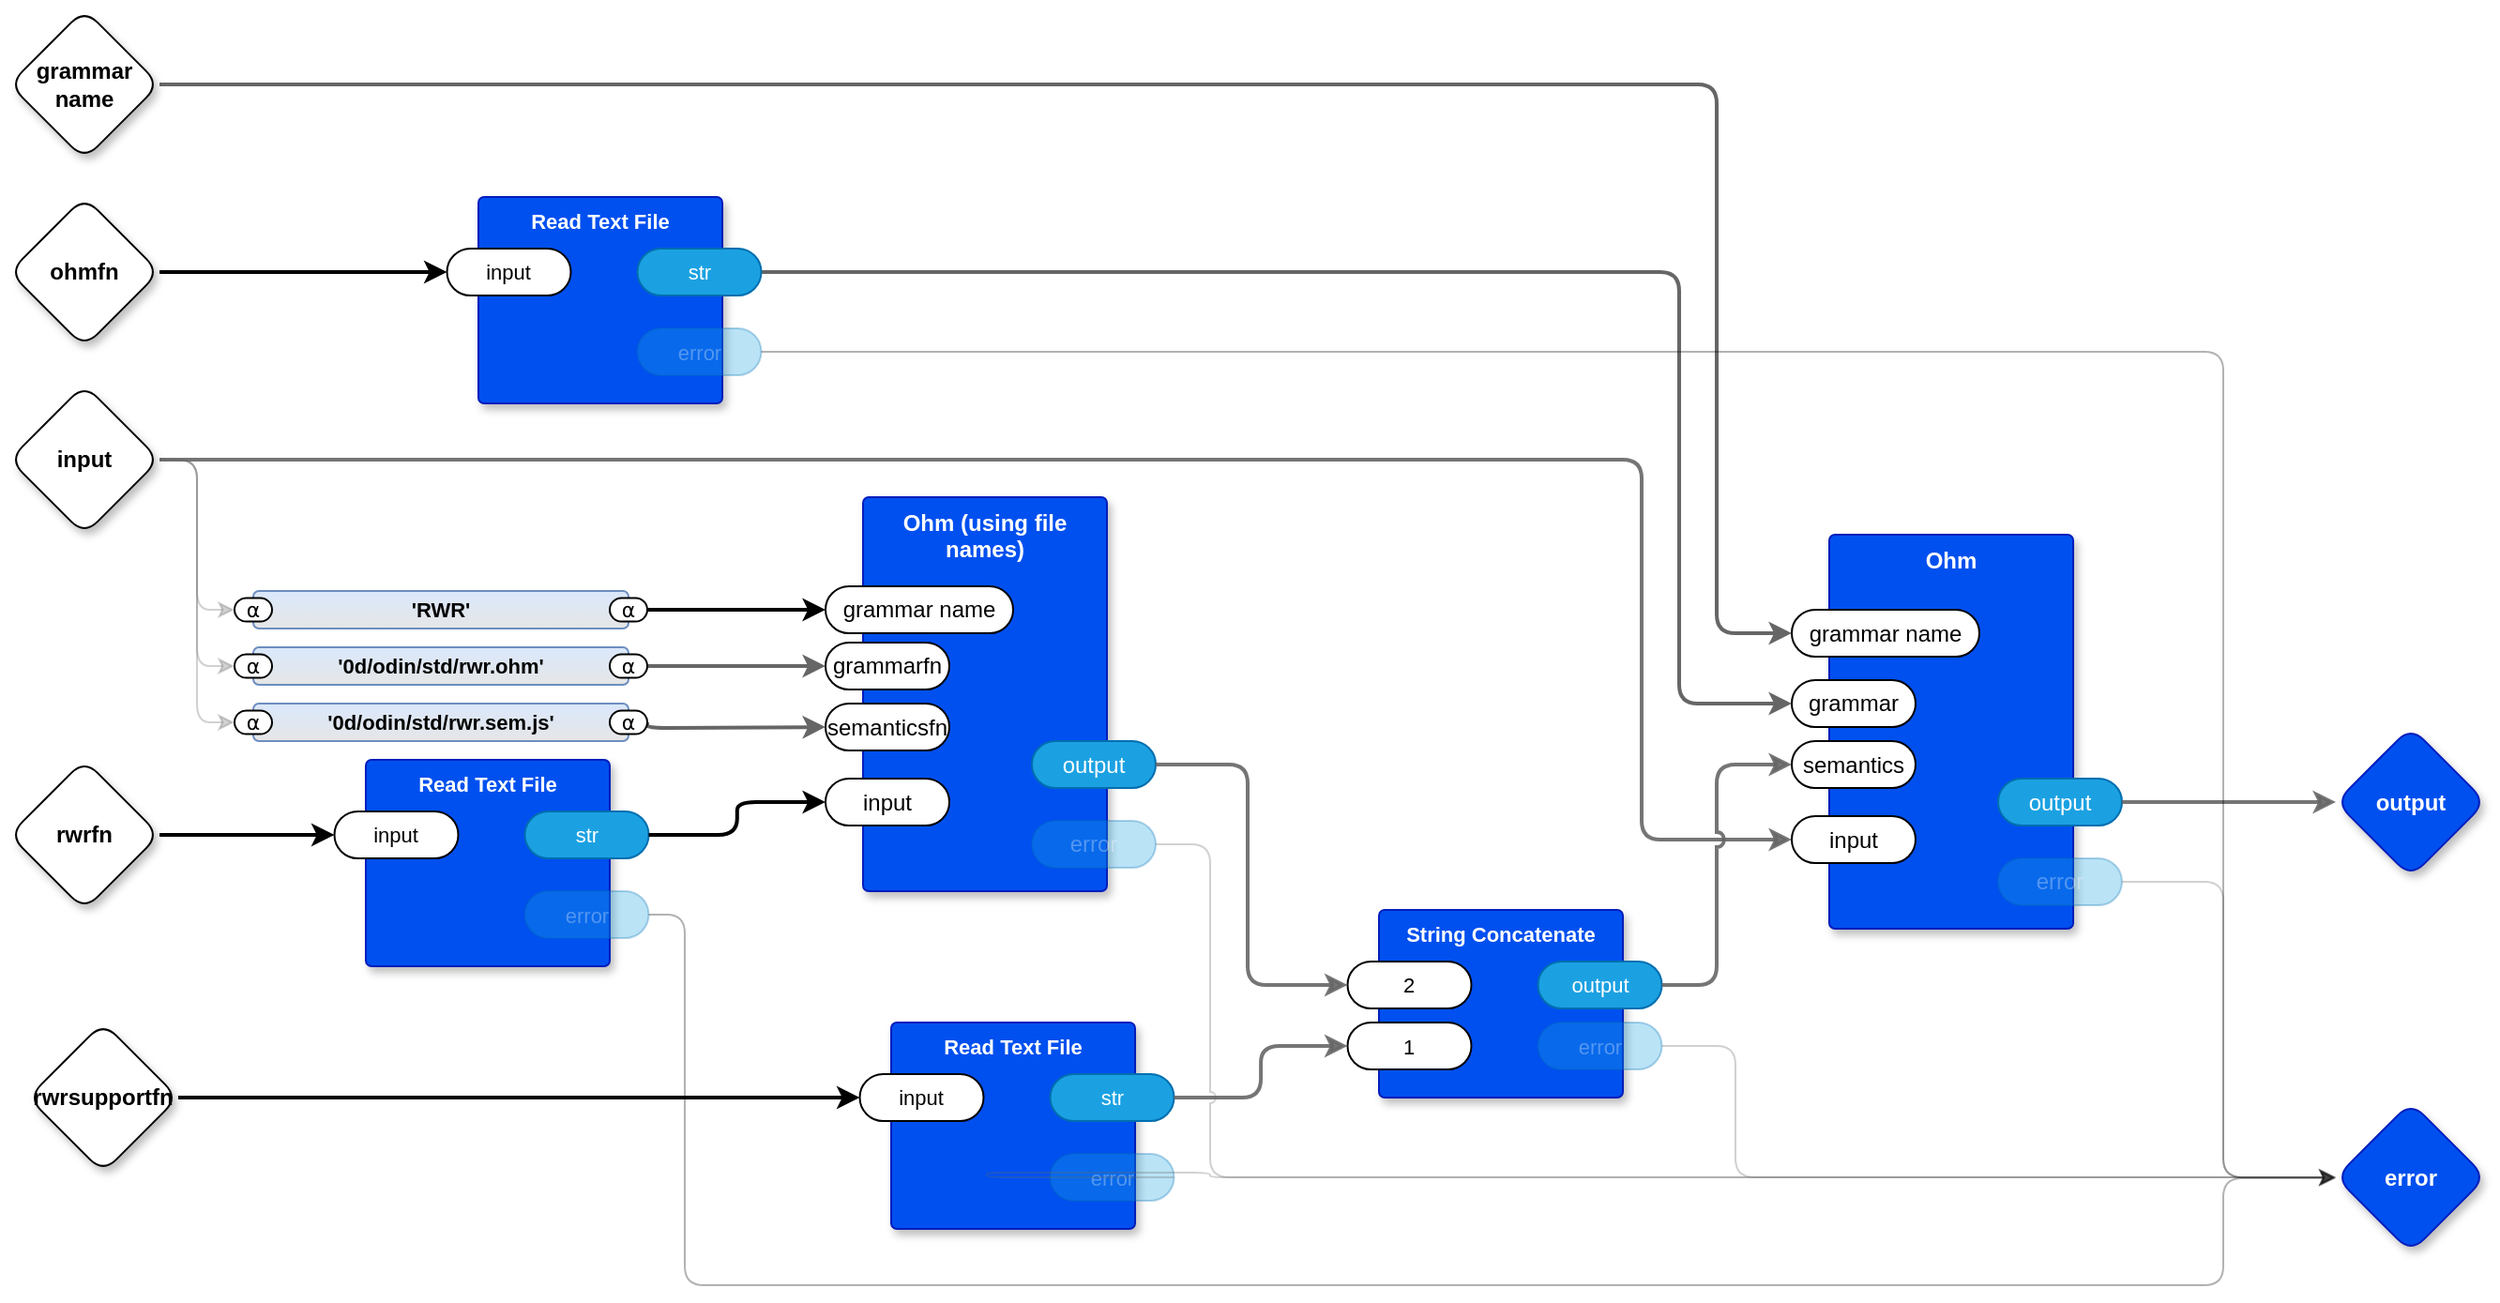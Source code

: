 <mxfile version="22.1.16" type="device" pages="7">
  <diagram id="MRRVfA7b8kNvfOBSwtmG" name="Translate">
    <mxGraphModel dx="1276" dy="761" grid="1" gridSize="10" guides="1" tooltips="1" connect="1" arrows="1" fold="1" page="1" pageScale="1" pageWidth="850" pageHeight="1100" math="0" shadow="0">
      <root>
        <mxCell id="0" />
        <mxCell id="1" parent="0" />
        <mxCell id="9K4K2scXlL_t__Ix_OGi-2" value="output" style="rhombus;whiteSpace=wrap;html=1;rounded=1;fillColor=#0050ef;fontColor=#ffffff;strokeColor=#001DBC;fontStyle=1;glass=0;sketch=0;fontSize=12;points=[[0,0.5,0,0,0],[0.5,0,0,0,0],[0.5,1,0,0,0],[1,0.5,0,0,0]];shadow=1;" parent="1" vertex="1">
          <mxGeometry x="1520" y="442.5" width="80" height="80" as="geometry" />
        </mxCell>
        <mxCell id="9K4K2scXlL_t__Ix_OGi-3" value="Ohm (using file names)" style="rounded=1;whiteSpace=wrap;html=1;sketch=0;container=1;recursiveResize=0;verticalAlign=top;arcSize=6;fontStyle=1;autosize=0;points=[];absoluteArcSize=1;shadow=1;strokeColor=#001DBC;fillColor=#0050ef;fontColor=#ffffff;" parent="1" vertex="1">
          <mxGeometry x="735" y="320" width="130" height="210" as="geometry">
            <mxRectangle x="-98" y="-1230" width="99" height="26" as="alternateBounds" />
          </mxGeometry>
        </mxCell>
        <mxCell id="9K4K2scXlL_t__Ix_OGi-4" value="grammarfn" style="rounded=1;whiteSpace=wrap;html=1;sketch=0;points=[[0,0.5,0,0,0],[1,0.5,0,0,0]];arcSize=50;" parent="9K4K2scXlL_t__Ix_OGi-3" vertex="1">
          <mxGeometry x="-20" y="77.5" width="66" height="25" as="geometry" />
        </mxCell>
        <mxCell id="9K4K2scXlL_t__Ix_OGi-5" value="semanticsfn" style="rounded=1;whiteSpace=wrap;html=1;sketch=0;points=[[0,0.5,0,0,0],[1,0.5,0,0,0]];arcSize=50;" parent="9K4K2scXlL_t__Ix_OGi-3" vertex="1">
          <mxGeometry x="-20" y="110" width="66" height="25" as="geometry" />
        </mxCell>
        <mxCell id="9K4K2scXlL_t__Ix_OGi-6" value="grammar name" style="rounded=1;whiteSpace=wrap;html=1;sketch=0;points=[[0,0.5,0,0,0],[1,0.5,0,0,0]];arcSize=50;" parent="9K4K2scXlL_t__Ix_OGi-3" vertex="1">
          <mxGeometry x="-20" y="47.5" width="100" height="25" as="geometry" />
        </mxCell>
        <mxCell id="9K4K2scXlL_t__Ix_OGi-7" value="input" style="rounded=1;whiteSpace=wrap;html=1;sketch=0;points=[[0,0.5,0,0,0],[1,0.5,0,0,0]];arcSize=50;" parent="9K4K2scXlL_t__Ix_OGi-3" vertex="1">
          <mxGeometry x="-20" y="150" width="66" height="25" as="geometry" />
        </mxCell>
        <mxCell id="9K4K2scXlL_t__Ix_OGi-8" value="output" style="rounded=1;whiteSpace=wrap;html=1;sketch=0;points=[[0,0.5,0,0,0],[1,0.5,0,0,0]];fillColor=#1ba1e2;fontColor=#ffffff;strokeColor=#006EAF;arcSize=50;" parent="9K4K2scXlL_t__Ix_OGi-3" vertex="1">
          <mxGeometry x="90" y="130" width="66" height="25" as="geometry" />
        </mxCell>
        <mxCell id="9K4K2scXlL_t__Ix_OGi-9" value="error" style="rounded=1;whiteSpace=wrap;html=1;sketch=0;points=[[0,0.5,0,0,0],[1,0.5,0,0,0]];fillColor=#1ba1e2;fontColor=#ffffff;strokeColor=#006EAF;arcSize=50;opacity=30;textOpacity=30;" parent="9K4K2scXlL_t__Ix_OGi-3" vertex="1">
          <mxGeometry x="90" y="172.5" width="66" height="25" as="geometry" />
        </mxCell>
        <mxCell id="9K4K2scXlL_t__Ix_OGi-10" value="error" style="rhombus;whiteSpace=wrap;html=1;rounded=1;fillColor=#0050ef;fontColor=#ffffff;strokeColor=#001DBC;fontStyle=1;glass=0;sketch=0;fontSize=12;points=[[0,0.5,0,0,0],[0.5,0,0,0,0],[0.5,1,0,0,0],[1,0.5,0,0,0]];shadow=1;" parent="1" vertex="1">
          <mxGeometry x="1520" y="642.5" width="80" height="80" as="geometry" />
        </mxCell>
        <mxCell id="9K4K2scXlL_t__Ix_OGi-11" style="edgeStyle=orthogonalEdgeStyle;shape=connector;rounded=1;jumpStyle=arc;orthogonalLoop=1;jettySize=auto;html=1;exitX=1;exitY=0.5;exitDx=0;exitDy=0;exitPerimeter=0;entryX=0;entryY=0.5;entryDx=0;entryDy=0;entryPerimeter=0;labelBackgroundColor=default;strokeColor=#666666;strokeWidth=1;fontFamily=Helvetica;fontSize=11;fontColor=default;endArrow=classic;fillColor=#f5f5f5;opacity=30;" parent="1" source="9K4K2scXlL_t__Ix_OGi-15" target="NFh08ipuj4sLFDpt90yw-3" edge="1">
          <mxGeometry relative="1" as="geometry">
            <mxPoint x="463.25" y="300" as="targetPoint" />
          </mxGeometry>
        </mxCell>
        <mxCell id="9K4K2scXlL_t__Ix_OGi-12" style="edgeStyle=orthogonalEdgeStyle;shape=connector;rounded=1;jumpStyle=none;orthogonalLoop=1;jettySize=auto;html=1;exitX=1;exitY=0.5;exitDx=0;exitDy=0;exitPerimeter=0;entryX=0;entryY=0.5;entryDx=0;entryDy=0;entryPerimeter=0;labelBackgroundColor=default;strokeColor=#666666;strokeWidth=1;fontFamily=Helvetica;fontSize=11;fontColor=default;endArrow=classic;fillColor=#f5f5f5;opacity=30;" parent="1" source="9K4K2scXlL_t__Ix_OGi-15" target="NFh08ipuj4sLFDpt90yw-6" edge="1">
          <mxGeometry relative="1" as="geometry" />
        </mxCell>
        <mxCell id="9K4K2scXlL_t__Ix_OGi-13" style="edgeStyle=orthogonalEdgeStyle;shape=connector;rounded=1;jumpStyle=none;orthogonalLoop=1;jettySize=auto;html=1;exitX=1;exitY=0.5;exitDx=0;exitDy=0;exitPerimeter=0;entryX=0;entryY=0.5;entryDx=0;entryDy=0;entryPerimeter=0;labelBackgroundColor=default;strokeColor=#666666;strokeWidth=1;fontFamily=Helvetica;fontSize=11;fontColor=default;endArrow=classic;fillColor=#f5f5f5;opacity=30;" parent="1" source="9K4K2scXlL_t__Ix_OGi-15" target="NFh08ipuj4sLFDpt90yw-9" edge="1">
          <mxGeometry relative="1" as="geometry" />
        </mxCell>
        <mxCell id="9K4K2scXlL_t__Ix_OGi-14" style="edgeStyle=orthogonalEdgeStyle;shape=connector;rounded=1;jumpStyle=arc;orthogonalLoop=1;jettySize=auto;html=1;exitX=1;exitY=0.5;exitDx=0;exitDy=0;exitPerimeter=0;entryX=0;entryY=0.5;entryDx=0;entryDy=0;entryPerimeter=0;labelBackgroundColor=default;strokeColor=#666666;strokeWidth=2;fontFamily=Helvetica;fontSize=11;fontColor=default;endArrow=classic;fillColor=#f5f5f5;opacity=90;" parent="1" source="9K4K2scXlL_t__Ix_OGi-15" target="9K4K2scXlL_t__Ix_OGi-32" edge="1">
          <mxGeometry relative="1" as="geometry">
            <Array as="points">
              <mxPoint x="1150" y="300" />
              <mxPoint x="1150" y="502" />
            </Array>
          </mxGeometry>
        </mxCell>
        <mxCell id="9K4K2scXlL_t__Ix_OGi-15" value="input" style="rhombus;whiteSpace=wrap;html=1;rounded=1;fontStyle=1;glass=0;sketch=0;fontSize=12;points=[[0,0.5,0,0,0],[0.5,0,0,0,0],[0.5,1,0,0,0],[1,0.5,0,0,0]];shadow=1;" parent="1" vertex="1">
          <mxGeometry x="280" y="260" width="80" height="80" as="geometry" />
        </mxCell>
        <mxCell id="9K4K2scXlL_t__Ix_OGi-26" style="edgeStyle=orthogonalEdgeStyle;shape=connector;rounded=1;jumpStyle=arc;orthogonalLoop=1;jettySize=auto;html=1;exitX=1;exitY=0.5;exitDx=0;exitDy=0;exitPerimeter=0;entryX=0;entryY=0.5;entryDx=0;entryDy=0;entryPerimeter=0;labelBackgroundColor=default;strokeColor=#666666;strokeWidth=2;fontFamily=Helvetica;fontSize=11;fontColor=default;endArrow=classic;fillColor=#f5f5f5;" parent="1" source="NFh08ipuj4sLFDpt90yw-5" target="9K4K2scXlL_t__Ix_OGi-4" edge="1">
          <mxGeometry relative="1" as="geometry" />
        </mxCell>
        <mxCell id="9K4K2scXlL_t__Ix_OGi-27" style="edgeStyle=orthogonalEdgeStyle;shape=connector;rounded=1;jumpStyle=arc;orthogonalLoop=1;jettySize=auto;html=1;exitX=1;exitY=0.5;exitDx=0;exitDy=0;exitPerimeter=0;entryX=0;entryY=0.5;entryDx=0;entryDy=0;entryPerimeter=0;labelBackgroundColor=default;strokeColor=#666666;strokeWidth=2;fontFamily=Helvetica;fontSize=11;fontColor=default;endArrow=classic;fillColor=#f5f5f5;" parent="1" source="NFh08ipuj4sLFDpt90yw-8" target="9K4K2scXlL_t__Ix_OGi-5" edge="1">
          <mxGeometry relative="1" as="geometry">
            <Array as="points">
              <mxPoint x="620" y="443" />
              <mxPoint x="650" y="443" />
            </Array>
          </mxGeometry>
        </mxCell>
        <mxCell id="9K4K2scXlL_t__Ix_OGi-28" value="Ohm" style="rounded=1;whiteSpace=wrap;html=1;sketch=0;container=1;recursiveResize=0;verticalAlign=top;arcSize=6;fontStyle=1;autosize=0;points=[];absoluteArcSize=1;shadow=1;strokeColor=#001DBC;fillColor=#0050ef;fontColor=#ffffff;" parent="1" vertex="1">
          <mxGeometry x="1250" y="340" width="130" height="210" as="geometry">
            <mxRectangle x="-98" y="-1230" width="99" height="26" as="alternateBounds" />
          </mxGeometry>
        </mxCell>
        <mxCell id="9K4K2scXlL_t__Ix_OGi-29" value="grammar" style="rounded=1;whiteSpace=wrap;html=1;sketch=0;points=[[0,0.5,0,0,0],[1,0.5,0,0,0]];arcSize=50;" parent="9K4K2scXlL_t__Ix_OGi-28" vertex="1">
          <mxGeometry x="-20" y="77.5" width="66" height="25" as="geometry" />
        </mxCell>
        <mxCell id="9K4K2scXlL_t__Ix_OGi-30" value="semantics" style="rounded=1;whiteSpace=wrap;html=1;sketch=0;points=[[0,0.5,0,0,0],[1,0.5,0,0,0]];arcSize=50;" parent="9K4K2scXlL_t__Ix_OGi-28" vertex="1">
          <mxGeometry x="-20" y="110" width="66" height="25" as="geometry" />
        </mxCell>
        <mxCell id="9K4K2scXlL_t__Ix_OGi-31" value="grammar name" style="rounded=1;whiteSpace=wrap;html=1;sketch=0;points=[[0,0.5,0,0,0],[1,0.5,0,0,0]];arcSize=50;" parent="9K4K2scXlL_t__Ix_OGi-28" vertex="1">
          <mxGeometry x="-20" y="40" width="100" height="25" as="geometry" />
        </mxCell>
        <mxCell id="9K4K2scXlL_t__Ix_OGi-32" value="input" style="rounded=1;whiteSpace=wrap;html=1;sketch=0;points=[[0,0.5,0,0,0],[1,0.5,0,0,0]];arcSize=50;" parent="9K4K2scXlL_t__Ix_OGi-28" vertex="1">
          <mxGeometry x="-20" y="150" width="66" height="25" as="geometry" />
        </mxCell>
        <mxCell id="9K4K2scXlL_t__Ix_OGi-33" value="output" style="rounded=1;whiteSpace=wrap;html=1;sketch=0;points=[[0,0.5,0,0,0],[1,0.5,0,0,0]];fillColor=#1ba1e2;fontColor=#ffffff;strokeColor=#006EAF;arcSize=50;" parent="9K4K2scXlL_t__Ix_OGi-28" vertex="1">
          <mxGeometry x="90" y="130" width="66" height="25" as="geometry" />
        </mxCell>
        <mxCell id="9K4K2scXlL_t__Ix_OGi-34" value="error" style="rounded=1;whiteSpace=wrap;html=1;sketch=0;points=[[0,0.5,0,0,0],[1,0.5,0,0,0]];fillColor=#1ba1e2;fontColor=#ffffff;strokeColor=#006EAF;arcSize=50;opacity=30;textOpacity=30;" parent="9K4K2scXlL_t__Ix_OGi-28" vertex="1">
          <mxGeometry x="90" y="172.5" width="66" height="25" as="geometry" />
        </mxCell>
        <mxCell id="9K4K2scXlL_t__Ix_OGi-35" style="edgeStyle=orthogonalEdgeStyle;shape=connector;rounded=1;jumpStyle=arc;orthogonalLoop=1;jettySize=auto;html=1;exitX=1;exitY=0.5;exitDx=0;exitDy=0;exitPerimeter=0;entryX=0;entryY=0.5;entryDx=0;entryDy=0;entryPerimeter=0;labelBackgroundColor=default;strokeColor=#666666;fontFamily=Helvetica;fontSize=11;fontColor=default;endArrow=classic;fillColor=#f5f5f5;strokeWidth=2;" parent="1" source="9K4K2scXlL_t__Ix_OGi-38" target="9K4K2scXlL_t__Ix_OGi-31" edge="1">
          <mxGeometry relative="1" as="geometry">
            <Array as="points">
              <mxPoint x="1190" y="100" />
              <mxPoint x="1190" y="392" />
            </Array>
            <mxPoint x="1145.75" y="300" as="sourcePoint" />
          </mxGeometry>
        </mxCell>
        <mxCell id="9K4K2scXlL_t__Ix_OGi-36" style="edgeStyle=orthogonalEdgeStyle;shape=connector;rounded=1;jumpStyle=arc;orthogonalLoop=1;jettySize=auto;html=1;exitX=1;exitY=0.5;exitDx=0;exitDy=0;exitPerimeter=0;entryX=0;entryY=0.5;entryDx=0;entryDy=0;entryPerimeter=0;labelBackgroundColor=default;strokeColor=#666666;strokeWidth=2;fontFamily=Helvetica;fontSize=11;fontColor=default;endArrow=classic;fillColor=#f5f5f5;" parent="1" source="9K4K2scXlL_t__Ix_OGi-68" target="9K4K2scXlL_t__Ix_OGi-29" edge="1">
          <mxGeometry relative="1" as="geometry">
            <Array as="points">
              <mxPoint x="1170" y="200" />
              <mxPoint x="1170" y="430" />
            </Array>
          </mxGeometry>
        </mxCell>
        <mxCell id="9K4K2scXlL_t__Ix_OGi-37" style="edgeStyle=orthogonalEdgeStyle;shape=connector;rounded=1;jumpStyle=arc;orthogonalLoop=1;jettySize=auto;html=1;exitX=1;exitY=0.5;exitDx=0;exitDy=0;exitPerimeter=0;labelBackgroundColor=default;strokeColor=#666666;strokeWidth=2;fontFamily=Helvetica;fontSize=11;fontColor=default;endArrow=classic;fillColor=#f5f5f5;opacity=90;" parent="1" source="9K4K2scXlL_t__Ix_OGi-33" target="9K4K2scXlL_t__Ix_OGi-2" edge="1">
          <mxGeometry relative="1" as="geometry" />
        </mxCell>
        <mxCell id="9K4K2scXlL_t__Ix_OGi-38" value="grammar name" style="rhombus;whiteSpace=wrap;html=1;rounded=1;fontStyle=1;glass=0;sketch=0;fontSize=12;points=[[0,0.5,0,0,0],[0.5,0,0,0,0],[0.5,1,0,0,0],[1,0.5,0,0,0]];shadow=1;" parent="1" vertex="1">
          <mxGeometry x="280" y="60" width="80" height="80" as="geometry" />
        </mxCell>
        <mxCell id="9K4K2scXlL_t__Ix_OGi-39" value="ohmfn" style="rhombus;whiteSpace=wrap;html=1;rounded=1;fontStyle=1;glass=0;sketch=0;fontSize=12;points=[[0,0.5,0,0,0],[0.5,0,0,0,0],[0.5,1,0,0,0],[1,0.5,0,0,0]];shadow=1;" parent="1" vertex="1">
          <mxGeometry x="280" y="160" width="80" height="80" as="geometry" />
        </mxCell>
        <mxCell id="9K4K2scXlL_t__Ix_OGi-40" style="edgeStyle=orthogonalEdgeStyle;shape=connector;rounded=1;orthogonalLoop=1;jettySize=auto;html=1;exitX=1;exitY=0.5;exitDx=0;exitDy=0;exitPerimeter=0;entryX=0;entryY=0.5;entryDx=0;entryDy=0;entryPerimeter=0;labelBackgroundColor=default;strokeColor=default;fontFamily=Helvetica;fontSize=11;fontColor=default;endArrow=classic;strokeWidth=2;" parent="1" source="9K4K2scXlL_t__Ix_OGi-41" target="9K4K2scXlL_t__Ix_OGi-61" edge="1">
          <mxGeometry relative="1" as="geometry" />
        </mxCell>
        <mxCell id="9K4K2scXlL_t__Ix_OGi-41" value="rwrfn" style="rhombus;whiteSpace=wrap;html=1;rounded=1;fontStyle=1;glass=0;sketch=0;fontSize=12;points=[[0,0.5,0,0,0],[0.5,0,0,0,0],[0.5,1,0,0,0],[1,0.5,0,0,0]];shadow=1;" parent="1" vertex="1">
          <mxGeometry x="280" y="460" width="80" height="80" as="geometry" />
        </mxCell>
        <mxCell id="9K4K2scXlL_t__Ix_OGi-42" value="Read Text File" style="rounded=1;whiteSpace=wrap;html=1;sketch=0;container=1;recursiveResize=0;verticalAlign=top;arcSize=6;fontStyle=1;autosize=0;points=[];absoluteArcSize=1;shadow=1;strokeColor=#001DBC;fillColor=#0050ef;fontColor=#ffffff;fontFamily=Helvetica;fontSize=11;" parent="1" vertex="1">
          <mxGeometry x="750" y="600" width="130" height="110" as="geometry">
            <mxRectangle x="-98" y="-1230" width="99" height="26" as="alternateBounds" />
          </mxGeometry>
        </mxCell>
        <mxCell id="9K4K2scXlL_t__Ix_OGi-43" value="input" style="rounded=1;whiteSpace=wrap;html=1;sketch=0;points=[[0,0.5,0,0,0],[1,0.5,0,0,0]];arcSize=50;fontFamily=Helvetica;fontSize=11;fontColor=default;" parent="9K4K2scXlL_t__Ix_OGi-42" vertex="1">
          <mxGeometry x="-16.75" y="27.5" width="66" height="25" as="geometry" />
        </mxCell>
        <mxCell id="9K4K2scXlL_t__Ix_OGi-44" value="str" style="rounded=1;whiteSpace=wrap;html=1;sketch=0;points=[[0,0.5,0,0,0],[1,0.5,0,0,0]];fillColor=#1ba1e2;fontColor=#ffffff;strokeColor=#006EAF;arcSize=50;fontFamily=Helvetica;fontSize=11;" parent="9K4K2scXlL_t__Ix_OGi-42" vertex="1">
          <mxGeometry x="84.75" y="27.5" width="66" height="25" as="geometry" />
        </mxCell>
        <mxCell id="9K4K2scXlL_t__Ix_OGi-45" value="error" style="rounded=1;whiteSpace=wrap;html=1;sketch=0;points=[[0,0.5,0,0,0],[1,0.5,0,0,0]];fillColor=#1ba1e2;fontColor=#ffffff;strokeColor=#006EAF;arcSize=50;fontFamily=Helvetica;fontSize=11;textOpacity=30;opacity=30;" parent="9K4K2scXlL_t__Ix_OGi-42" vertex="1">
          <mxGeometry x="84.75" y="70" width="66" height="25" as="geometry" />
        </mxCell>
        <mxCell id="9K4K2scXlL_t__Ix_OGi-46" value="String Concatenate" style="rounded=1;whiteSpace=wrap;html=1;sketch=0;container=1;recursiveResize=0;verticalAlign=top;arcSize=6;fontStyle=1;autosize=0;points=[];absoluteArcSize=1;shadow=1;strokeColor=#001DBC;fillColor=#0050ef;fontColor=#ffffff;fontFamily=Helvetica;fontSize=11;" parent="1" vertex="1">
          <mxGeometry x="1010" y="540" width="130" height="100" as="geometry">
            <mxRectangle x="-98" y="-1230" width="99" height="26" as="alternateBounds" />
          </mxGeometry>
        </mxCell>
        <mxCell id="9K4K2scXlL_t__Ix_OGi-47" value="2" style="rounded=1;whiteSpace=wrap;html=1;sketch=0;points=[[0,0.5,0,0,0],[1,0.5,0,0,0]];arcSize=50;fontFamily=Helvetica;fontSize=11;fontColor=default;" parent="9K4K2scXlL_t__Ix_OGi-46" vertex="1">
          <mxGeometry x="-16.75" y="27.5" width="66" height="25" as="geometry" />
        </mxCell>
        <mxCell id="9K4K2scXlL_t__Ix_OGi-48" value="output" style="rounded=1;whiteSpace=wrap;html=1;sketch=0;points=[[0,0.5,0,0,0],[1,0.5,0,0,0]];fillColor=#1ba1e2;fontColor=#ffffff;strokeColor=#006EAF;arcSize=50;fontFamily=Helvetica;fontSize=11;" parent="9K4K2scXlL_t__Ix_OGi-46" vertex="1">
          <mxGeometry x="84.75" y="27.5" width="66" height="25" as="geometry" />
        </mxCell>
        <mxCell id="9K4K2scXlL_t__Ix_OGi-49" value="error" style="rounded=1;whiteSpace=wrap;html=1;sketch=0;points=[[0,0.5,0,0,0],[1,0.5,0,0,0]];fillColor=#1ba1e2;fontColor=#ffffff;strokeColor=#006EAF;arcSize=50;fontFamily=Helvetica;fontSize=11;textOpacity=30;opacity=30;" parent="9K4K2scXlL_t__Ix_OGi-46" vertex="1">
          <mxGeometry x="84.75" y="60" width="66" height="25" as="geometry" />
        </mxCell>
        <mxCell id="9K4K2scXlL_t__Ix_OGi-50" value="1" style="rounded=1;whiteSpace=wrap;html=1;sketch=0;points=[[0,0.5,0,0,0],[1,0.5,0,0,0]];arcSize=50;fontFamily=Helvetica;fontSize=11;fontColor=default;" parent="9K4K2scXlL_t__Ix_OGi-46" vertex="1">
          <mxGeometry x="-16.75" y="60" width="66" height="25" as="geometry" />
        </mxCell>
        <mxCell id="9K4K2scXlL_t__Ix_OGi-51" style="edgeStyle=orthogonalEdgeStyle;shape=connector;rounded=1;orthogonalLoop=1;jettySize=auto;html=1;exitX=1;exitY=0.5;exitDx=0;exitDy=0;exitPerimeter=0;labelBackgroundColor=default;strokeColor=default;fontFamily=Helvetica;fontSize=11;fontColor=default;endArrow=classic;strokeWidth=2;" parent="1" source="9K4K2scXlL_t__Ix_OGi-52" target="9K4K2scXlL_t__Ix_OGi-43" edge="1">
          <mxGeometry relative="1" as="geometry" />
        </mxCell>
        <mxCell id="9K4K2scXlL_t__Ix_OGi-52" value="rwrsupportfn" style="rhombus;whiteSpace=wrap;html=1;rounded=1;fontStyle=1;glass=0;sketch=0;fontSize=12;points=[[0,0.5,0,0,0],[0.5,0,0,0,0],[0.5,1,0,0,0],[1,0.5,0,0,0]];shadow=1;" parent="1" vertex="1">
          <mxGeometry x="290" y="600" width="80" height="80" as="geometry" />
        </mxCell>
        <mxCell id="9K4K2scXlL_t__Ix_OGi-53" style="edgeStyle=orthogonalEdgeStyle;shape=connector;rounded=1;jumpStyle=arc;orthogonalLoop=1;jettySize=auto;html=1;exitX=1;exitY=0.5;exitDx=0;exitDy=0;exitPerimeter=0;entryX=0;entryY=0.5;entryDx=0;entryDy=0;entryPerimeter=0;labelBackgroundColor=default;strokeColor=#666666;strokeWidth=2;fontFamily=Helvetica;fontSize=11;fontColor=default;endArrow=classic;fillColor=#f5f5f5;opacity=90;" parent="1" source="9K4K2scXlL_t__Ix_OGi-8" target="9K4K2scXlL_t__Ix_OGi-47" edge="1">
          <mxGeometry relative="1" as="geometry">
            <Array as="points">
              <mxPoint x="940" y="463" />
              <mxPoint x="940" y="580" />
            </Array>
          </mxGeometry>
        </mxCell>
        <mxCell id="9K4K2scXlL_t__Ix_OGi-54" style="edgeStyle=orthogonalEdgeStyle;shape=connector;rounded=1;jumpStyle=arc;orthogonalLoop=1;jettySize=auto;html=1;exitX=1;exitY=0.5;exitDx=0;exitDy=0;exitPerimeter=0;entryX=0;entryY=0.5;entryDx=0;entryDy=0;entryPerimeter=0;labelBackgroundColor=default;strokeColor=#666666;strokeWidth=2;fontFamily=Helvetica;fontSize=11;fontColor=default;endArrow=classic;fillColor=#f5f5f5;opacity=90;" parent="1" source="9K4K2scXlL_t__Ix_OGi-48" target="9K4K2scXlL_t__Ix_OGi-30" edge="1">
          <mxGeometry relative="1" as="geometry">
            <Array as="points">
              <mxPoint x="1190" y="580" />
              <mxPoint x="1190" y="463" />
            </Array>
          </mxGeometry>
        </mxCell>
        <mxCell id="9K4K2scXlL_t__Ix_OGi-55" style="edgeStyle=orthogonalEdgeStyle;shape=connector;rounded=1;jumpStyle=arc;orthogonalLoop=1;jettySize=auto;html=1;exitX=1;exitY=0.5;exitDx=0;exitDy=0;exitPerimeter=0;entryX=0;entryY=0.5;entryDx=0;entryDy=0;entryPerimeter=0;labelBackgroundColor=default;strokeColor=#666666;strokeWidth=2;fontFamily=Helvetica;fontSize=11;fontColor=default;endArrow=classic;fillColor=#f5f5f5;opacity=90;" parent="1" source="9K4K2scXlL_t__Ix_OGi-44" target="9K4K2scXlL_t__Ix_OGi-50" edge="1">
          <mxGeometry relative="1" as="geometry" />
        </mxCell>
        <mxCell id="9K4K2scXlL_t__Ix_OGi-56" style="edgeStyle=orthogonalEdgeStyle;shape=connector;rounded=1;jumpStyle=arc;orthogonalLoop=1;jettySize=auto;html=1;exitX=1;exitY=0.5;exitDx=0;exitDy=0;exitPerimeter=0;entryX=0;entryY=0.5;entryDx=0;entryDy=0;entryPerimeter=0;labelBackgroundColor=default;strokeColor=#666666;strokeWidth=1;fontFamily=Helvetica;fontSize=11;fontColor=default;endArrow=classic;fillColor=#f5f5f5;opacity=30;" parent="1" source="9K4K2scXlL_t__Ix_OGi-9" target="9K4K2scXlL_t__Ix_OGi-10" edge="1">
          <mxGeometry relative="1" as="geometry">
            <Array as="points">
              <mxPoint x="920" y="505" />
              <mxPoint x="920" y="683" />
            </Array>
          </mxGeometry>
        </mxCell>
        <mxCell id="9K4K2scXlL_t__Ix_OGi-57" style="edgeStyle=orthogonalEdgeStyle;shape=connector;rounded=1;jumpStyle=arc;orthogonalLoop=1;jettySize=auto;html=1;exitX=1;exitY=0.5;exitDx=0;exitDy=0;exitPerimeter=0;entryX=0;entryY=0.5;entryDx=0;entryDy=0;entryPerimeter=0;labelBackgroundColor=default;strokeColor=#666666;strokeWidth=1;fontFamily=Helvetica;fontSize=11;fontColor=default;endArrow=classic;fillColor=#f5f5f5;opacity=30;" parent="1" source="9K4K2scXlL_t__Ix_OGi-49" target="9K4K2scXlL_t__Ix_OGi-10" edge="1">
          <mxGeometry relative="1" as="geometry">
            <Array as="points">
              <mxPoint x="1200" y="613" />
              <mxPoint x="1200" y="683" />
            </Array>
          </mxGeometry>
        </mxCell>
        <mxCell id="9K4K2scXlL_t__Ix_OGi-58" style="edgeStyle=orthogonalEdgeStyle;shape=connector;rounded=1;jumpStyle=arc;orthogonalLoop=1;jettySize=auto;html=1;exitX=1;exitY=0.5;exitDx=0;exitDy=0;exitPerimeter=0;entryX=0;entryY=0.5;entryDx=0;entryDy=0;entryPerimeter=0;labelBackgroundColor=default;strokeColor=#666666;strokeWidth=1;fontFamily=Helvetica;fontSize=11;fontColor=default;endArrow=classic;fillColor=#f5f5f5;opacity=30;" parent="1" source="9K4K2scXlL_t__Ix_OGi-34" target="9K4K2scXlL_t__Ix_OGi-10" edge="1">
          <mxGeometry relative="1" as="geometry">
            <Array as="points">
              <mxPoint x="1460" y="525" />
              <mxPoint x="1460" y="683" />
            </Array>
          </mxGeometry>
        </mxCell>
        <mxCell id="9K4K2scXlL_t__Ix_OGi-59" style="edgeStyle=orthogonalEdgeStyle;shape=connector;rounded=1;jumpStyle=none;orthogonalLoop=1;jettySize=auto;html=1;exitX=1;exitY=0.5;exitDx=0;exitDy=0;exitPerimeter=0;entryX=0;entryY=0.5;entryDx=0;entryDy=0;entryPerimeter=0;labelBackgroundColor=default;strokeColor=#666666;strokeWidth=1;fontFamily=Helvetica;fontSize=11;fontColor=default;endArrow=classic;fillColor=#f5f5f5;opacity=30;" parent="1" source="9K4K2scXlL_t__Ix_OGi-45" target="9K4K2scXlL_t__Ix_OGi-10" edge="1">
          <mxGeometry relative="1" as="geometry">
            <Array as="points">
              <mxPoint x="801" y="680" />
              <mxPoint x="920" y="680" />
              <mxPoint x="920" y="683" />
            </Array>
          </mxGeometry>
        </mxCell>
        <mxCell id="9K4K2scXlL_t__Ix_OGi-60" value="Read Text File" style="rounded=1;whiteSpace=wrap;html=1;sketch=0;container=1;recursiveResize=0;verticalAlign=top;arcSize=6;fontStyle=1;autosize=0;points=[];absoluteArcSize=1;shadow=1;strokeColor=#001DBC;fillColor=#0050ef;fontColor=#ffffff;fontFamily=Helvetica;fontSize=11;" parent="1" vertex="1">
          <mxGeometry x="470" y="460" width="130" height="110" as="geometry">
            <mxRectangle x="-98" y="-1230" width="99" height="26" as="alternateBounds" />
          </mxGeometry>
        </mxCell>
        <mxCell id="9K4K2scXlL_t__Ix_OGi-61" value="input" style="rounded=1;whiteSpace=wrap;html=1;sketch=0;points=[[0,0.5,0,0,0],[1,0.5,0,0,0]];arcSize=50;fontFamily=Helvetica;fontSize=11;fontColor=default;" parent="9K4K2scXlL_t__Ix_OGi-60" vertex="1">
          <mxGeometry x="-16.75" y="27.5" width="66" height="25" as="geometry" />
        </mxCell>
        <mxCell id="9K4K2scXlL_t__Ix_OGi-62" value="str" style="rounded=1;whiteSpace=wrap;html=1;sketch=0;points=[[0,0.5,0,0,0],[1,0.5,0,0,0]];fillColor=#1ba1e2;fontColor=#ffffff;strokeColor=#006EAF;arcSize=50;fontFamily=Helvetica;fontSize=11;" parent="9K4K2scXlL_t__Ix_OGi-60" vertex="1">
          <mxGeometry x="84.75" y="27.5" width="66" height="25" as="geometry" />
        </mxCell>
        <mxCell id="9K4K2scXlL_t__Ix_OGi-63" value="error" style="rounded=1;whiteSpace=wrap;html=1;sketch=0;points=[[0,0.5,0,0,0],[1,0.5,0,0,0]];fillColor=#1ba1e2;fontColor=#ffffff;strokeColor=#006EAF;arcSize=50;fontFamily=Helvetica;fontSize=11;textOpacity=30;opacity=30;" parent="9K4K2scXlL_t__Ix_OGi-60" vertex="1">
          <mxGeometry x="84.75" y="70" width="66" height="25" as="geometry" />
        </mxCell>
        <mxCell id="9K4K2scXlL_t__Ix_OGi-64" style="edgeStyle=orthogonalEdgeStyle;shape=connector;rounded=1;orthogonalLoop=1;jettySize=auto;html=1;exitX=1;exitY=0.5;exitDx=0;exitDy=0;exitPerimeter=0;entryX=0;entryY=0.5;entryDx=0;entryDy=0;entryPerimeter=0;labelBackgroundColor=default;strokeColor=default;fontFamily=Helvetica;fontSize=11;fontColor=default;endArrow=classic;strokeWidth=2;" parent="1" source="9K4K2scXlL_t__Ix_OGi-62" target="9K4K2scXlL_t__Ix_OGi-7" edge="1">
          <mxGeometry relative="1" as="geometry" />
        </mxCell>
        <mxCell id="9K4K2scXlL_t__Ix_OGi-65" style="edgeStyle=orthogonalEdgeStyle;shape=connector;rounded=1;orthogonalLoop=1;jettySize=auto;html=1;exitX=1;exitY=0.5;exitDx=0;exitDy=0;exitPerimeter=0;entryX=0;entryY=0.5;entryDx=0;entryDy=0;entryPerimeter=0;labelBackgroundColor=default;strokeColor=default;fontFamily=Helvetica;fontSize=11;fontColor=default;endArrow=classic;opacity=30;" parent="1" source="9K4K2scXlL_t__Ix_OGi-63" target="9K4K2scXlL_t__Ix_OGi-10" edge="1">
          <mxGeometry relative="1" as="geometry">
            <Array as="points">
              <mxPoint x="640" y="543" />
              <mxPoint x="640" y="740" />
              <mxPoint x="1460" y="740" />
              <mxPoint x="1460" y="683" />
              <mxPoint x="1520" y="683" />
            </Array>
          </mxGeometry>
        </mxCell>
        <mxCell id="9K4K2scXlL_t__Ix_OGi-66" value="Read Text File" style="rounded=1;whiteSpace=wrap;html=1;sketch=0;container=1;recursiveResize=0;verticalAlign=top;arcSize=6;fontStyle=1;autosize=0;points=[];absoluteArcSize=1;shadow=1;strokeColor=#001DBC;fillColor=#0050ef;fontColor=#ffffff;fontFamily=Helvetica;fontSize=11;" parent="1" vertex="1">
          <mxGeometry x="530" y="160" width="130" height="110" as="geometry">
            <mxRectangle x="-98" y="-1230" width="99" height="26" as="alternateBounds" />
          </mxGeometry>
        </mxCell>
        <mxCell id="9K4K2scXlL_t__Ix_OGi-67" value="input" style="rounded=1;whiteSpace=wrap;html=1;sketch=0;points=[[0,0.5,0,0,0],[1,0.5,0,0,0]];arcSize=50;fontFamily=Helvetica;fontSize=11;fontColor=default;" parent="9K4K2scXlL_t__Ix_OGi-66" vertex="1">
          <mxGeometry x="-16.75" y="27.5" width="66" height="25" as="geometry" />
        </mxCell>
        <mxCell id="9K4K2scXlL_t__Ix_OGi-68" value="str" style="rounded=1;whiteSpace=wrap;html=1;sketch=0;points=[[0,0.5,0,0,0],[1,0.5,0,0,0]];fillColor=#1ba1e2;fontColor=#ffffff;strokeColor=#006EAF;arcSize=50;fontFamily=Helvetica;fontSize=11;" parent="9K4K2scXlL_t__Ix_OGi-66" vertex="1">
          <mxGeometry x="84.75" y="27.5" width="66" height="25" as="geometry" />
        </mxCell>
        <mxCell id="9K4K2scXlL_t__Ix_OGi-69" value="error" style="rounded=1;whiteSpace=wrap;html=1;sketch=0;points=[[0,0.5,0,0,0],[1,0.5,0,0,0]];fillColor=#1ba1e2;fontColor=#ffffff;strokeColor=#006EAF;arcSize=50;fontFamily=Helvetica;fontSize=11;textOpacity=30;opacity=30;" parent="9K4K2scXlL_t__Ix_OGi-66" vertex="1">
          <mxGeometry x="84.75" y="70" width="66" height="25" as="geometry" />
        </mxCell>
        <mxCell id="9K4K2scXlL_t__Ix_OGi-70" style="edgeStyle=orthogonalEdgeStyle;shape=connector;rounded=1;orthogonalLoop=1;jettySize=auto;html=1;exitX=1;exitY=0.5;exitDx=0;exitDy=0;exitPerimeter=0;entryX=0;entryY=0.5;entryDx=0;entryDy=0;entryPerimeter=0;labelBackgroundColor=default;strokeColor=default;strokeWidth=2;align=center;verticalAlign=middle;fontFamily=Helvetica;fontSize=11;fontColor=default;endArrow=classic;" parent="1" source="9K4K2scXlL_t__Ix_OGi-39" target="9K4K2scXlL_t__Ix_OGi-67" edge="1">
          <mxGeometry relative="1" as="geometry" />
        </mxCell>
        <mxCell id="9K4K2scXlL_t__Ix_OGi-71" style="edgeStyle=orthogonalEdgeStyle;shape=connector;rounded=1;orthogonalLoop=1;jettySize=auto;html=1;exitX=1;exitY=0.5;exitDx=0;exitDy=0;exitPerimeter=0;entryX=0;entryY=0.5;entryDx=0;entryDy=0;entryPerimeter=0;labelBackgroundColor=default;strokeColor=default;strokeWidth=1;align=center;verticalAlign=middle;fontFamily=Helvetica;fontSize=11;fontColor=default;endArrow=classic;opacity=30;" parent="1" source="9K4K2scXlL_t__Ix_OGi-69" target="9K4K2scXlL_t__Ix_OGi-10" edge="1">
          <mxGeometry relative="1" as="geometry">
            <Array as="points">
              <mxPoint x="1460" y="243" />
              <mxPoint x="1460" y="683" />
            </Array>
          </mxGeometry>
        </mxCell>
        <mxCell id="NFh08ipuj4sLFDpt90yw-1" value="&#39;RWR&#39;" style="rounded=1;whiteSpace=wrap;html=1;sketch=0;container=1;recursiveResize=0;verticalAlign=middle;arcSize=6;fontStyle=1;autosize=0;points=[];absoluteArcSize=1;shadow=0;strokeColor=#6c8ebf;fillColor=#dae8fc;fontFamily=Helvetica;fontSize=11;gradientColor=#E6E6E6;" parent="1" vertex="1">
          <mxGeometry x="410" y="370" width="200" height="20" as="geometry">
            <mxRectangle x="-98" y="-1230" width="99" height="26" as="alternateBounds" />
          </mxGeometry>
        </mxCell>
        <mxCell id="NFh08ipuj4sLFDpt90yw-2" value="⍺" style="rounded=1;whiteSpace=wrap;html=1;sketch=0;points=[[0,0.5,0,0,0],[1,0.5,0,0,0]];arcSize=50;fontFamily=Helvetica;fontSize=11;fontColor=default;" parent="NFh08ipuj4sLFDpt90yw-1" vertex="1">
          <mxGeometry x="190" y="3.75" width="20" height="12.5" as="geometry" />
        </mxCell>
        <mxCell id="NFh08ipuj4sLFDpt90yw-3" value="⍺" style="rounded=1;whiteSpace=wrap;html=1;sketch=0;points=[[0,0.5,0,0,0],[1,0.5,0,0,0]];arcSize=50;fontFamily=Helvetica;fontSize=11;fontColor=default;" parent="NFh08ipuj4sLFDpt90yw-1" vertex="1">
          <mxGeometry x="-10" y="3.75" width="20" height="12.5" as="geometry" />
        </mxCell>
        <mxCell id="NFh08ipuj4sLFDpt90yw-4" value="&#39;0d/odin/std/rwr.ohm&#39;" style="rounded=1;whiteSpace=wrap;html=1;sketch=0;container=1;recursiveResize=0;verticalAlign=middle;arcSize=6;fontStyle=1;autosize=0;points=[];absoluteArcSize=1;shadow=0;strokeColor=#6c8ebf;fillColor=#dae8fc;fontFamily=Helvetica;fontSize=11;gradientColor=#E6E6E6;" parent="1" vertex="1">
          <mxGeometry x="410" y="400" width="200" height="20" as="geometry">
            <mxRectangle x="-98" y="-1230" width="99" height="26" as="alternateBounds" />
          </mxGeometry>
        </mxCell>
        <mxCell id="NFh08ipuj4sLFDpt90yw-5" value="⍺" style="rounded=1;whiteSpace=wrap;html=1;sketch=0;points=[[0,0.5,0,0,0],[1,0.5,0,0,0]];arcSize=50;fontFamily=Helvetica;fontSize=11;fontColor=default;" parent="NFh08ipuj4sLFDpt90yw-4" vertex="1">
          <mxGeometry x="190" y="3.75" width="20" height="12.5" as="geometry" />
        </mxCell>
        <mxCell id="NFh08ipuj4sLFDpt90yw-6" value="⍺" style="rounded=1;whiteSpace=wrap;html=1;sketch=0;points=[[0,0.5,0,0,0],[1,0.5,0,0,0]];arcSize=50;fontFamily=Helvetica;fontSize=11;fontColor=default;" parent="NFh08ipuj4sLFDpt90yw-4" vertex="1">
          <mxGeometry x="-10" y="3.75" width="20" height="12.5" as="geometry" />
        </mxCell>
        <mxCell id="NFh08ipuj4sLFDpt90yw-7" value="&#39;0d/odin/std/rwr.sem.js&#39;" style="rounded=1;whiteSpace=wrap;html=1;sketch=0;container=1;recursiveResize=0;verticalAlign=middle;arcSize=6;fontStyle=1;autosize=0;points=[];absoluteArcSize=1;shadow=0;strokeColor=#6c8ebf;fillColor=#dae8fc;fontFamily=Helvetica;fontSize=11;gradientColor=#E6E6E6;" parent="1" vertex="1">
          <mxGeometry x="410" y="430" width="200" height="20" as="geometry">
            <mxRectangle x="-98" y="-1230" width="99" height="26" as="alternateBounds" />
          </mxGeometry>
        </mxCell>
        <mxCell id="NFh08ipuj4sLFDpt90yw-8" value="⍺" style="rounded=1;whiteSpace=wrap;html=1;sketch=0;points=[[0,0.5,0,0,0],[1,0.5,0,0,0]];arcSize=50;fontFamily=Helvetica;fontSize=11;fontColor=default;" parent="NFh08ipuj4sLFDpt90yw-7" vertex="1">
          <mxGeometry x="190" y="3.75" width="20" height="12.5" as="geometry" />
        </mxCell>
        <mxCell id="NFh08ipuj4sLFDpt90yw-9" value="⍺" style="rounded=1;whiteSpace=wrap;html=1;sketch=0;points=[[0,0.5,0,0,0],[1,0.5,0,0,0]];arcSize=50;fontFamily=Helvetica;fontSize=11;fontColor=default;" parent="NFh08ipuj4sLFDpt90yw-7" vertex="1">
          <mxGeometry x="-10" y="3.75" width="20" height="12.5" as="geometry" />
        </mxCell>
        <mxCell id="NFh08ipuj4sLFDpt90yw-11" style="edgeStyle=orthogonalEdgeStyle;shape=connector;rounded=1;orthogonalLoop=1;jettySize=auto;html=1;exitX=1;exitY=0.5;exitDx=0;exitDy=0;exitPerimeter=0;entryX=0;entryY=0.5;entryDx=0;entryDy=0;entryPerimeter=0;labelBackgroundColor=default;strokeColor=default;strokeWidth=2;align=center;verticalAlign=middle;fontFamily=Helvetica;fontSize=11;fontColor=default;endArrow=classic;" parent="1" source="NFh08ipuj4sLFDpt90yw-2" target="9K4K2scXlL_t__Ix_OGi-6" edge="1">
          <mxGeometry relative="1" as="geometry" />
        </mxCell>
      </root>
    </mxGraphModel>
  </diagram>
  <diagram id="gaOgbBafkVx4wpwdjWfr" name="Ohm (using file names)">
    <mxGraphModel dx="1036" dy="761" grid="1" gridSize="10" guides="1" tooltips="1" connect="1" arrows="1" fold="1" page="1" pageScale="1" pageWidth="850" pageHeight="1100" math="0" shadow="0">
      <root>
        <mxCell id="0" />
        <mxCell id="1" parent="0" />
        <mxCell id="SExagd0qEnubWyYeYYYF-71" value="OhmJS" style="rounded=1;whiteSpace=wrap;html=1;sketch=0;container=1;recursiveResize=0;verticalAlign=top;arcSize=6;fontStyle=1;autosize=0;points=[];absoluteArcSize=1;shadow=1;strokeColor=#6c8ebf;fillColor=#dae8fc;gradientColor=#0050EF;" parent="1" vertex="1">
          <mxGeometry x="480" y="340" width="130" height="210" as="geometry">
            <mxRectangle x="-98" y="-1230" width="99" height="26" as="alternateBounds" />
          </mxGeometry>
        </mxCell>
        <mxCell id="SExagd0qEnubWyYeYYYF-72" value="grammar" style="rounded=1;whiteSpace=wrap;html=1;sketch=0;points=[[0,0.5,0,0,0],[1,0.5,0,0,0]];arcSize=50;" parent="SExagd0qEnubWyYeYYYF-71" vertex="1">
          <mxGeometry x="-20" y="77.5" width="66" height="25" as="geometry" />
        </mxCell>
        <mxCell id="SExagd0qEnubWyYeYYYF-73" value="semantics" style="rounded=1;whiteSpace=wrap;html=1;sketch=0;points=[[0,0.5,0,0,0],[1,0.5,0,0,0]];arcSize=50;" parent="SExagd0qEnubWyYeYYYF-71" vertex="1">
          <mxGeometry x="-20" y="110" width="66" height="25" as="geometry" />
        </mxCell>
        <mxCell id="SExagd0qEnubWyYeYYYF-74" value="grammar name" style="rounded=1;whiteSpace=wrap;html=1;sketch=0;points=[[0,0.5,0,0,0],[1,0.5,0,0,0]];arcSize=50;" parent="SExagd0qEnubWyYeYYYF-71" vertex="1">
          <mxGeometry x="-20" y="40" width="100" height="25" as="geometry" />
        </mxCell>
        <mxCell id="SExagd0qEnubWyYeYYYF-75" value="input" style="rounded=1;whiteSpace=wrap;html=1;sketch=0;points=[[0,0.5,0,0,0],[1,0.5,0,0,0]];arcSize=50;" parent="SExagd0qEnubWyYeYYYF-71" vertex="1">
          <mxGeometry x="-20" y="150" width="66" height="25" as="geometry" />
        </mxCell>
        <mxCell id="SExagd0qEnubWyYeYYYF-76" value="output" style="rounded=1;whiteSpace=wrap;html=1;sketch=0;points=[[0,0.5,0,0,0],[1,0.5,0,0,0]];fillColor=#1ba1e2;fontColor=#ffffff;strokeColor=#006EAF;arcSize=50;" parent="SExagd0qEnubWyYeYYYF-71" vertex="1">
          <mxGeometry x="90" y="130" width="66" height="25" as="geometry" />
        </mxCell>
        <mxCell id="SExagd0qEnubWyYeYYYF-77" value="error" style="rounded=1;whiteSpace=wrap;html=1;sketch=0;points=[[0,0.5,0,0,0],[1,0.5,0,0,0]];fillColor=#1ba1e2;fontColor=#ffffff;strokeColor=#006EAF;arcSize=50;opacity=30;textOpacity=30;" parent="SExagd0qEnubWyYeYYYF-71" vertex="1">
          <mxGeometry x="90" y="172.5" width="66" height="25" as="geometry" />
        </mxCell>
        <mxCell id="SExagd0qEnubWyYeYYYF-78" value="grammarfn" style="rhombus;whiteSpace=wrap;html=1;rounded=1;fontStyle=1;glass=0;sketch=0;fontSize=12;points=[[0,0.5,0,0,0],[0.5,0,0,0,0],[0.5,1,0,0,0],[1,0.5,0,0,0]];shadow=1;fontFamily=Helvetica;fontColor=default;" parent="1" vertex="1">
          <mxGeometry x="40" y="250" width="80" height="80" as="geometry" />
        </mxCell>
        <mxCell id="SExagd0qEnubWyYeYYYF-79" value="output" style="rhombus;whiteSpace=wrap;html=1;rounded=1;fillColor=#0050ef;fontColor=#ffffff;strokeColor=#001DBC;fontStyle=1;glass=0;sketch=0;fontSize=12;points=[[0,0.5,0,0,0],[0.5,0,0,0,0],[0.5,1,0,0,0],[1,0.5,0,0,0]];shadow=1;fontFamily=Helvetica;" parent="1" vertex="1">
          <mxGeometry x="710" y="442.5" width="80" height="80" as="geometry" />
        </mxCell>
        <mxCell id="SExagd0qEnubWyYeYYYF-80" value="semanticsfn" style="rhombus;whiteSpace=wrap;html=1;rounded=1;fontStyle=1;glass=0;sketch=0;fontSize=12;points=[[0,0.5,0,0,0],[0.5,0,0,0,0],[0.5,1,0,0,0],[1,0.5,0,0,0]];shadow=1;fontFamily=Helvetica;fontColor=default;" parent="1" vertex="1">
          <mxGeometry x="40" y="342.5" width="80" height="80" as="geometry" />
        </mxCell>
        <mxCell id="SExagd0qEnubWyYeYYYF-81" value="grammar name" style="rhombus;whiteSpace=wrap;html=1;rounded=1;fontStyle=1;glass=0;sketch=0;fontSize=12;points=[[0,0.5,0,0,0],[0.5,0,0,0,0],[0.5,1,0,0,0],[1,0.5,0,0,0]];shadow=1;fontFamily=Helvetica;fontColor=default;" parent="1" vertex="1">
          <mxGeometry x="40" y="162.5" width="80" height="80" as="geometry" />
        </mxCell>
        <mxCell id="SExagd0qEnubWyYeYYYF-82" value="input" style="rhombus;whiteSpace=wrap;html=1;rounded=1;fontStyle=1;glass=0;sketch=0;fontSize=12;points=[[0,0.5,0,0,0],[0.5,0,0,0,0],[0.5,1,0,0,0],[1,0.5,0,0,0]];shadow=1;fontFamily=Helvetica;fontColor=default;" parent="1" vertex="1">
          <mxGeometry x="40" y="460" width="80" height="80" as="geometry" />
        </mxCell>
        <mxCell id="SExagd0qEnubWyYeYYYF-83" value="error" style="rhombus;whiteSpace=wrap;html=1;rounded=1;fillColor=#0050ef;fontColor=#ffffff;strokeColor=#001DBC;fontStyle=1;glass=0;sketch=0;fontSize=12;points=[[0,0.5,0,0,0],[0.5,0,0,0,0],[0.5,1,0,0,0],[1,0.5,0,0,0]];shadow=1;fontFamily=Helvetica;" parent="1" vertex="1">
          <mxGeometry x="710" y="550" width="80" height="80" as="geometry" />
        </mxCell>
        <mxCell id="SExagd0qEnubWyYeYYYF-84" style="edgeStyle=orthogonalEdgeStyle;shape=connector;rounded=1;jumpStyle=arc;orthogonalLoop=1;jettySize=auto;html=1;exitX=1;exitY=0.5;exitDx=0;exitDy=0;exitPerimeter=0;entryX=0;entryY=0.5;entryDx=0;entryDy=0;entryPerimeter=0;labelBackgroundColor=default;strokeColor=#666666;strokeWidth=1;fontFamily=Helvetica;fontSize=1;fontColor=default;endArrow=classic;fillColor=#f5f5f5;opacity=30;textOpacity=30;" parent="1" source="SExagd0qEnubWyYeYYYF-77" target="SExagd0qEnubWyYeYYYF-83" edge="1">
          <mxGeometry relative="1" as="geometry">
            <Array as="points">
              <mxPoint x="663" y="525" />
              <mxPoint x="663" y="590" />
            </Array>
            <mxPoint x="690" y="680" as="targetPoint" />
          </mxGeometry>
        </mxCell>
        <mxCell id="SExagd0qEnubWyYeYYYF-85" value="All Before 4" style="rounded=1;whiteSpace=wrap;html=1;sketch=0;container=1;recursiveResize=0;verticalAlign=top;arcSize=6;fontStyle=1;autosize=0;points=[];absoluteArcSize=1;shadow=1;strokeColor=#001DBC;fillColor=#0050ef;fontColor=#ffffff;fontFamily=Helvetica;fontSize=11;" parent="1" vertex="1">
          <mxGeometry x="260" y="340" width="140" height="190" as="geometry">
            <mxRectangle x="-98" y="-1230" width="99" height="26" as="alternateBounds" />
          </mxGeometry>
        </mxCell>
        <mxCell id="SExagd0qEnubWyYeYYYF-86" value="1" style="rounded=1;whiteSpace=wrap;html=1;sketch=0;points=[[0,0.5,0,0,0],[1,0.5,0,0,0]];arcSize=50;fontFamily=Helvetica;fontSize=11;fontColor=default;" parent="SExagd0qEnubWyYeYYYF-85" vertex="1">
          <mxGeometry x="-17" y="30" width="66" height="25" as="geometry" />
        </mxCell>
        <mxCell id="SExagd0qEnubWyYeYYYF-87" value="2" style="rounded=1;whiteSpace=wrap;html=1;sketch=0;points=[[0,0.5,0,0,0],[1,0.5,0,0,0]];arcSize=50;fontFamily=Helvetica;fontSize=11;fontColor=default;" parent="SExagd0qEnubWyYeYYYF-85" vertex="1">
          <mxGeometry x="-17" y="70" width="66" height="25" as="geometry" />
        </mxCell>
        <mxCell id="SExagd0qEnubWyYeYYYF-88" value="2" style="rounded=1;whiteSpace=wrap;html=1;sketch=0;points=[[0,0.5,0,0,0],[1,0.5,0,0,0]];fillColor=#1ba1e2;fontColor=#ffffff;strokeColor=#006EAF;arcSize=50;fontFamily=Helvetica;fontSize=11;" parent="SExagd0qEnubWyYeYYYF-85" vertex="1">
          <mxGeometry x="94.75" y="77.5" width="66" height="25" as="geometry" />
        </mxCell>
        <mxCell id="SExagd0qEnubWyYeYYYF-89" value="1" style="rounded=1;whiteSpace=wrap;html=1;sketch=0;points=[[0,0.5,0,0,0],[1,0.5,0,0,0]];fillColor=#1ba1e2;fontColor=#ffffff;strokeColor=#006EAF;arcSize=50;fontFamily=Helvetica;fontSize=11;" parent="SExagd0qEnubWyYeYYYF-85" vertex="1">
          <mxGeometry x="94.75" y="40" width="66" height="25" as="geometry" />
        </mxCell>
        <mxCell id="SExagd0qEnubWyYeYYYF-90" value="3" style="rounded=1;whiteSpace=wrap;html=1;sketch=0;points=[[0,0.5,0,0,0],[1,0.5,0,0,0]];arcSize=50;fontFamily=Helvetica;fontSize=11;fontColor=default;" parent="SExagd0qEnubWyYeYYYF-85" vertex="1">
          <mxGeometry x="-20" y="110" width="66" height="25" as="geometry" />
        </mxCell>
        <mxCell id="SExagd0qEnubWyYeYYYF-91" value="4" style="rounded=1;whiteSpace=wrap;html=1;sketch=0;points=[[0,0.5,0,0,0],[1,0.5,0,0,0]];arcSize=50;fontFamily=Helvetica;fontSize=11;fontColor=default;" parent="SExagd0qEnubWyYeYYYF-85" vertex="1">
          <mxGeometry x="-20" y="150" width="66" height="25" as="geometry" />
        </mxCell>
        <mxCell id="SExagd0qEnubWyYeYYYF-92" value="4" style="rounded=1;whiteSpace=wrap;html=1;sketch=0;points=[[0,0.5,0,0,0],[1,0.5,0,0,0]];fillColor=#1ba1e2;fontColor=#ffffff;strokeColor=#006EAF;arcSize=50;fontFamily=Helvetica;fontSize=11;" parent="SExagd0qEnubWyYeYYYF-85" vertex="1">
          <mxGeometry x="94.75" y="150" width="66" height="25" as="geometry" />
        </mxCell>
        <mxCell id="SExagd0qEnubWyYeYYYF-93" value="3" style="rounded=1;whiteSpace=wrap;html=1;sketch=0;points=[[0,0.5,0,0,0],[1,0.5,0,0,0]];fillColor=#1ba1e2;fontColor=#ffffff;strokeColor=#006EAF;arcSize=50;fontFamily=Helvetica;fontSize=11;" parent="SExagd0qEnubWyYeYYYF-85" vertex="1">
          <mxGeometry x="94.75" y="110" width="66" height="25" as="geometry" />
        </mxCell>
        <mxCell id="SExagd0qEnubWyYeYYYF-94" style="edgeStyle=orthogonalEdgeStyle;shape=connector;rounded=1;jumpStyle=arc;orthogonalLoop=1;jettySize=auto;html=1;exitX=1;exitY=0.5;exitDx=0;exitDy=0;exitPerimeter=0;entryX=0;entryY=0.5;entryDx=0;entryDy=0;entryPerimeter=0;labelBackgroundColor=default;strokeColor=#666666;strokeWidth=2;fontFamily=Helvetica;fontSize=11;fontColor=default;endArrow=classic;fillColor=#f5f5f5;opacity=90;" parent="1" source="SExagd0qEnubWyYeYYYF-89" target="SExagd0qEnubWyYeYYYF-74" edge="1">
          <mxGeometry relative="1" as="geometry" />
        </mxCell>
        <mxCell id="SExagd0qEnubWyYeYYYF-95" style="edgeStyle=orthogonalEdgeStyle;shape=connector;rounded=1;jumpStyle=arc;orthogonalLoop=1;jettySize=auto;html=1;exitX=1;exitY=0.5;exitDx=0;exitDy=0;exitPerimeter=0;entryX=0;entryY=0.5;entryDx=0;entryDy=0;entryPerimeter=0;labelBackgroundColor=default;strokeColor=#666666;strokeWidth=2;fontFamily=Helvetica;fontSize=11;fontColor=default;endArrow=classic;fillColor=#f5f5f5;opacity=90;" parent="1" source="SExagd0qEnubWyYeYYYF-93" target="SExagd0qEnubWyYeYYYF-73" edge="1">
          <mxGeometry relative="1" as="geometry" />
        </mxCell>
        <mxCell id="SExagd0qEnubWyYeYYYF-96" style="edgeStyle=orthogonalEdgeStyle;shape=connector;rounded=1;jumpStyle=arc;orthogonalLoop=1;jettySize=auto;html=1;exitX=1;exitY=0.5;exitDx=0;exitDy=0;exitPerimeter=0;entryX=0;entryY=0.5;entryDx=0;entryDy=0;entryPerimeter=0;labelBackgroundColor=default;strokeColor=#666666;strokeWidth=2;fontFamily=Helvetica;fontSize=11;fontColor=default;endArrow=classic;fillColor=#f5f5f5;opacity=90;" parent="1" source="SExagd0qEnubWyYeYYYF-92" target="SExagd0qEnubWyYeYYYF-75" edge="1">
          <mxGeometry relative="1" as="geometry" />
        </mxCell>
        <mxCell id="SExagd0qEnubWyYeYYYF-97" style="edgeStyle=orthogonalEdgeStyle;shape=connector;rounded=1;jumpStyle=arc;orthogonalLoop=1;jettySize=auto;html=1;exitX=1;exitY=0.5;exitDx=0;exitDy=0;exitPerimeter=0;entryX=0;entryY=0.5;entryDx=0;entryDy=0;entryPerimeter=0;labelBackgroundColor=default;strokeColor=#666666;strokeWidth=2;fontFamily=Helvetica;fontSize=11;fontColor=default;endArrow=classic;fillColor=#f5f5f5;opacity=90;" parent="1" source="SExagd0qEnubWyYeYYYF-88" target="SExagd0qEnubWyYeYYYF-72" edge="1">
          <mxGeometry relative="1" as="geometry" />
        </mxCell>
        <mxCell id="SExagd0qEnubWyYeYYYF-98" value="grammar and semantics are file name strings" style="shape=note;whiteSpace=wrap;html=1;backgroundOutline=1;fontColor=#000000;darkOpacity=0.05;fillColor=#FFF9B2;strokeColor=none;fillStyle=solid;direction=west;gradientDirection=north;gradientColor=#FFF2A1;shadow=1;size=20;pointerEvents=1;fontFamily=Helvetica;fontSize=11;" parent="1" vertex="1">
          <mxGeometry x="310" y="122.5" width="140" height="120" as="geometry" />
        </mxCell>
        <mxCell id="SExagd0qEnubWyYeYYYF-99" style="edgeStyle=orthogonalEdgeStyle;shape=connector;rounded=1;orthogonalLoop=1;jettySize=auto;html=1;exitX=1;exitY=0.5;exitDx=0;exitDy=0;exitPerimeter=0;entryX=0;entryY=0.5;entryDx=0;entryDy=0;entryPerimeter=0;labelBackgroundColor=default;strokeColor=default;strokeWidth=2;align=center;verticalAlign=middle;fontFamily=Helvetica;fontSize=11;fontColor=default;endArrow=classic;" parent="1" source="SExagd0qEnubWyYeYYYF-76" target="SExagd0qEnubWyYeYYYF-79" edge="1">
          <mxGeometry relative="1" as="geometry" />
        </mxCell>
        <mxCell id="SExagd0qEnubWyYeYYYF-100" style="edgeStyle=orthogonalEdgeStyle;shape=connector;rounded=1;orthogonalLoop=1;jettySize=auto;html=1;exitX=1;exitY=0.5;exitDx=0;exitDy=0;exitPerimeter=0;entryX=0;entryY=0.5;entryDx=0;entryDy=0;entryPerimeter=0;labelBackgroundColor=default;strokeColor=default;strokeWidth=2;align=center;verticalAlign=middle;fontFamily=Helvetica;fontSize=11;fontColor=default;endArrow=classic;" parent="1" source="SExagd0qEnubWyYeYYYF-82" target="SExagd0qEnubWyYeYYYF-91" edge="1">
          <mxGeometry relative="1" as="geometry" />
        </mxCell>
        <mxCell id="SExagd0qEnubWyYeYYYF-101" style="edgeStyle=orthogonalEdgeStyle;shape=connector;rounded=1;orthogonalLoop=1;jettySize=auto;html=1;exitX=1;exitY=0.5;exitDx=0;exitDy=0;exitPerimeter=0;entryX=0;entryY=0.5;entryDx=0;entryDy=0;entryPerimeter=0;labelBackgroundColor=default;strokeColor=default;strokeWidth=2;align=center;verticalAlign=middle;fontFamily=Helvetica;fontSize=11;fontColor=default;endArrow=classic;" parent="1" source="SExagd0qEnubWyYeYYYF-81" target="SExagd0qEnubWyYeYYYF-86" edge="1">
          <mxGeometry relative="1" as="geometry" />
        </mxCell>
        <mxCell id="SExagd0qEnubWyYeYYYF-102" style="edgeStyle=orthogonalEdgeStyle;shape=connector;rounded=1;orthogonalLoop=1;jettySize=auto;html=1;exitX=1;exitY=0.5;exitDx=0;exitDy=0;exitPerimeter=0;entryX=0;entryY=0.5;entryDx=0;entryDy=0;entryPerimeter=0;labelBackgroundColor=default;strokeColor=default;strokeWidth=2;align=center;verticalAlign=middle;fontFamily=Helvetica;fontSize=11;fontColor=default;endArrow=classic;" parent="1" source="SExagd0qEnubWyYeYYYF-78" target="SExagd0qEnubWyYeYYYF-87" edge="1">
          <mxGeometry relative="1" as="geometry">
            <Array as="points">
              <mxPoint x="160" y="290" />
              <mxPoint x="160" y="423" />
            </Array>
          </mxGeometry>
        </mxCell>
        <mxCell id="SExagd0qEnubWyYeYYYF-103" style="edgeStyle=orthogonalEdgeStyle;shape=connector;rounded=1;orthogonalLoop=1;jettySize=auto;html=1;exitX=1;exitY=0.5;exitDx=0;exitDy=0;exitPerimeter=0;entryX=0;entryY=0.5;entryDx=0;entryDy=0;entryPerimeter=0;labelBackgroundColor=default;strokeColor=default;strokeWidth=2;align=center;verticalAlign=middle;fontFamily=Helvetica;fontSize=11;fontColor=default;endArrow=classic;" parent="1" source="SExagd0qEnubWyYeYYYF-80" target="SExagd0qEnubWyYeYYYF-90" edge="1">
          <mxGeometry relative="1" as="geometry">
            <Array as="points">
              <mxPoint x="140" y="383" />
              <mxPoint x="140" y="463" />
            </Array>
          </mxGeometry>
        </mxCell>
      </root>
    </mxGraphModel>
  </diagram>
  <diagram id="ewk1TnrA8Hb1J158HsmU" name="All Before 4">
    <mxGraphModel dx="1036" dy="761" grid="1" gridSize="10" guides="1" tooltips="1" connect="1" arrows="1" fold="1" page="1" pageScale="1" pageWidth="850" pageHeight="1100" math="0" shadow="0">
      <root>
        <mxCell id="0" />
        <mxCell id="1" parent="0" />
        <mxCell id="-XeuTcQkcAjMifQiy0jZ-1" style="edgeStyle=orthogonalEdgeStyle;shape=connector;rounded=1;jumpStyle=arc;orthogonalLoop=1;jettySize=auto;html=1;exitX=1;exitY=0.5;exitDx=0;exitDy=0;exitPerimeter=0;entryX=0;entryY=0.5;entryDx=0;entryDy=0;entryPerimeter=0;labelBackgroundColor=default;strokeColor=#666666;strokeWidth=2;fontFamily=Helvetica;fontSize=11;fontColor=default;endArrow=classic;fillColor=#f5f5f5;opacity=90;" parent="1" source="-XeuTcQkcAjMifQiy0jZ-2" target="-XeuTcQkcAjMifQiy0jZ-14" edge="1">
          <mxGeometry relative="1" as="geometry" />
        </mxCell>
        <mxCell id="-XeuTcQkcAjMifQiy0jZ-2" value="1" style="rhombus;whiteSpace=wrap;html=1;rounded=1;fontStyle=1;glass=0;sketch=0;fontSize=12;points=[[0,0.5,0,0,0],[0.5,0,0,0,0],[0.5,1,0,0,0],[1,0.5,0,0,0]];shadow=1;fontFamily=Helvetica;fontColor=default;" parent="1" vertex="1">
          <mxGeometry x="80" y="120" width="80" height="80" as="geometry" />
        </mxCell>
        <mxCell id="-XeuTcQkcAjMifQiy0jZ-3" value="1" style="rhombus;whiteSpace=wrap;html=1;rounded=1;fillColor=#0050ef;fontColor=#ffffff;strokeColor=#001DBC;fontStyle=1;glass=0;sketch=0;fontSize=12;points=[[0,0.5,0,0,0],[0.5,0,0,0,0],[0.5,1,0,0,0],[1,0.5,0,0,0]];shadow=1;fontFamily=Helvetica;" parent="1" vertex="1">
          <mxGeometry x="1000" y="120" width="80" height="80" as="geometry" />
        </mxCell>
        <mxCell id="-XeuTcQkcAjMifQiy0jZ-4" style="edgeStyle=orthogonalEdgeStyle;shape=connector;rounded=1;jumpStyle=arc;orthogonalLoop=1;jettySize=auto;html=1;exitX=1;exitY=0.5;exitDx=0;exitDy=0;exitPerimeter=0;entryX=0;entryY=0.5;entryDx=0;entryDy=0;entryPerimeter=0;labelBackgroundColor=default;strokeColor=#666666;strokeWidth=2;fontFamily=Helvetica;fontSize=11;fontColor=default;endArrow=classic;fillColor=#f5f5f5;opacity=90;" parent="1" source="-XeuTcQkcAjMifQiy0jZ-5" target="-XeuTcQkcAjMifQiy0jZ-17" edge="1">
          <mxGeometry relative="1" as="geometry" />
        </mxCell>
        <mxCell id="-XeuTcQkcAjMifQiy0jZ-5" value="2" style="rhombus;whiteSpace=wrap;html=1;rounded=1;fontStyle=1;glass=0;sketch=0;fontSize=12;points=[[0,0.5,0,0,0],[0.5,0,0,0,0],[0.5,1,0,0,0],[1,0.5,0,0,0]];shadow=1;fontFamily=Helvetica;fontColor=default;" parent="1" vertex="1">
          <mxGeometry x="80" y="280" width="80" height="80" as="geometry" />
        </mxCell>
        <mxCell id="-XeuTcQkcAjMifQiy0jZ-6" value="2" style="rhombus;whiteSpace=wrap;html=1;rounded=1;fillColor=#0050ef;fontColor=#ffffff;strokeColor=#001DBC;fontStyle=1;glass=0;sketch=0;fontSize=12;points=[[0,0.5,0,0,0],[0.5,0,0,0,0],[0.5,1,0,0,0],[1,0.5,0,0,0]];shadow=1;fontFamily=Helvetica;" parent="1" vertex="1">
          <mxGeometry x="1000" y="280" width="80" height="80" as="geometry" />
        </mxCell>
        <mxCell id="-XeuTcQkcAjMifQiy0jZ-7" style="edgeStyle=orthogonalEdgeStyle;shape=connector;rounded=1;jumpStyle=arc;orthogonalLoop=1;jettySize=auto;html=1;exitX=1;exitY=0.5;exitDx=0;exitDy=0;exitPerimeter=0;entryX=0;entryY=0.5;entryDx=0;entryDy=0;entryPerimeter=0;labelBackgroundColor=default;strokeColor=#666666;strokeWidth=2;fontFamily=Helvetica;fontSize=11;fontColor=default;endArrow=classic;fillColor=#f5f5f5;opacity=90;" parent="1" source="-XeuTcQkcAjMifQiy0jZ-8" target="-XeuTcQkcAjMifQiy0jZ-23" edge="1">
          <mxGeometry relative="1" as="geometry" />
        </mxCell>
        <mxCell id="-XeuTcQkcAjMifQiy0jZ-8" value="3" style="rhombus;whiteSpace=wrap;html=1;rounded=1;fontStyle=1;glass=0;sketch=0;fontSize=12;points=[[0,0.5,0,0,0],[0.5,0,0,0,0],[0.5,1,0,0,0],[1,0.5,0,0,0]];shadow=1;fontFamily=Helvetica;fontColor=default;" parent="1" vertex="1">
          <mxGeometry x="80" y="440" width="80" height="80" as="geometry" />
        </mxCell>
        <mxCell id="-XeuTcQkcAjMifQiy0jZ-9" value="3" style="rhombus;whiteSpace=wrap;html=1;rounded=1;fillColor=#0050ef;fontColor=#ffffff;strokeColor=#001DBC;fontStyle=1;glass=0;sketch=0;fontSize=12;points=[[0,0.5,0,0,0],[0.5,0,0,0,0],[0.5,1,0,0,0],[1,0.5,0,0,0]];shadow=1;fontFamily=Helvetica;" parent="1" vertex="1">
          <mxGeometry x="1000" y="440" width="80" height="80" as="geometry" />
        </mxCell>
        <mxCell id="-XeuTcQkcAjMifQiy0jZ-10" style="edgeStyle=orthogonalEdgeStyle;shape=connector;rounded=1;jumpStyle=arc;orthogonalLoop=1;jettySize=auto;html=1;exitX=1;exitY=0.5;exitDx=0;exitDy=0;exitPerimeter=0;entryX=0;entryY=0.5;entryDx=0;entryDy=0;entryPerimeter=0;labelBackgroundColor=default;strokeColor=#666666;strokeWidth=2;fontFamily=Helvetica;fontSize=11;fontColor=default;endArrow=classic;fillColor=#f5f5f5;opacity=90;" parent="1" source="-XeuTcQkcAjMifQiy0jZ-11" target="-XeuTcQkcAjMifQiy0jZ-30" edge="1">
          <mxGeometry relative="1" as="geometry" />
        </mxCell>
        <mxCell id="-XeuTcQkcAjMifQiy0jZ-11" value="4" style="rhombus;whiteSpace=wrap;html=1;rounded=1;fontStyle=1;glass=0;sketch=0;fontSize=12;points=[[0,0.5,0,0,0],[0.5,0,0,0,0],[0.5,1,0,0,0],[1,0.5,0,0,0]];shadow=1;fontFamily=Helvetica;fontColor=default;" parent="1" vertex="1">
          <mxGeometry x="80" y="600" width="80" height="80" as="geometry" />
        </mxCell>
        <mxCell id="-XeuTcQkcAjMifQiy0jZ-12" value="4" style="rhombus;whiteSpace=wrap;html=1;rounded=1;fillColor=#0050ef;fontColor=#ffffff;strokeColor=#001DBC;fontStyle=1;glass=0;sketch=0;fontSize=12;points=[[0,0.5,0,0,0],[0.5,0,0,0,0],[0.5,1,0,0,0],[1,0.5,0,0,0]];shadow=1;fontFamily=Helvetica;" parent="1" vertex="1">
          <mxGeometry x="1000" y="590" width="80" height="80" as="geometry" />
        </mxCell>
        <mxCell id="-XeuTcQkcAjMifQiy0jZ-13" value="1then2" style="rounded=1;whiteSpace=wrap;html=1;sketch=0;container=1;recursiveResize=0;verticalAlign=top;arcSize=6;fontStyle=1;autosize=0;points=[];absoluteArcSize=1;shadow=1;strokeColor=#6c8ebf;fillColor=#dae8fc;fontFamily=Helvetica;fontSize=11;gradientColor=#0050EF;" parent="1" vertex="1">
          <mxGeometry x="260" y="120" width="130" height="110" as="geometry">
            <mxRectangle x="-98" y="-1230" width="99" height="26" as="alternateBounds" />
          </mxGeometry>
        </mxCell>
        <mxCell id="-XeuTcQkcAjMifQiy0jZ-14" value="1" style="rounded=1;whiteSpace=wrap;html=1;sketch=0;points=[[0,0.5,0,0,0],[1,0.5,0,0,0]];arcSize=50;fontFamily=Helvetica;fontSize=11;fontColor=default;" parent="-XeuTcQkcAjMifQiy0jZ-13" vertex="1">
          <mxGeometry x="-16.75" y="27.5" width="66" height="25" as="geometry" />
        </mxCell>
        <mxCell id="-XeuTcQkcAjMifQiy0jZ-15" value="1" style="rounded=1;whiteSpace=wrap;html=1;sketch=0;points=[[0,0.5,0,0,0],[1,0.5,0,0,0]];fillColor=#1ba1e2;fontColor=#ffffff;strokeColor=#006EAF;arcSize=50;fontFamily=Helvetica;fontSize=11;" parent="-XeuTcQkcAjMifQiy0jZ-13" vertex="1">
          <mxGeometry x="84.75" y="27.5" width="66" height="25" as="geometry" />
        </mxCell>
        <mxCell id="-XeuTcQkcAjMifQiy0jZ-16" value="2" style="rounded=1;whiteSpace=wrap;html=1;sketch=0;points=[[0,0.5,0,0,0],[1,0.5,0,0,0]];fillColor=#1ba1e2;fontColor=#ffffff;strokeColor=#006EAF;arcSize=50;fontFamily=Helvetica;fontSize=11;" parent="-XeuTcQkcAjMifQiy0jZ-13" vertex="1">
          <mxGeometry x="84.75" y="70" width="66" height="25" as="geometry" />
        </mxCell>
        <mxCell id="-XeuTcQkcAjMifQiy0jZ-17" value="2" style="rounded=1;whiteSpace=wrap;html=1;sketch=0;points=[[0,0.5,0,0,0],[1,0.5,0,0,0]];arcSize=50;fontFamily=Helvetica;fontSize=11;fontColor=default;" parent="-XeuTcQkcAjMifQiy0jZ-13" vertex="1">
          <mxGeometry x="-16.75" y="70" width="66" height="25" as="geometry" />
        </mxCell>
        <mxCell id="-XeuTcQkcAjMifQiy0jZ-18" style="edgeStyle=orthogonalEdgeStyle;shape=connector;rounded=1;jumpStyle=arc;orthogonalLoop=1;jettySize=auto;html=1;exitX=1;exitY=0.5;exitDx=0;exitDy=0;exitPerimeter=0;entryX=0.125;entryY=0.5;entryDx=0;entryDy=0;entryPerimeter=0;labelBackgroundColor=default;strokeColor=#666666;strokeWidth=2;fontFamily=Helvetica;fontSize=11;fontColor=default;endArrow=classic;fillColor=#f5f5f5;opacity=90;" parent="1" source="-XeuTcQkcAjMifQiy0jZ-15" target="-XeuTcQkcAjMifQiy0jZ-3" edge="1">
          <mxGeometry relative="1" as="geometry" />
        </mxCell>
        <mxCell id="-XeuTcQkcAjMifQiy0jZ-19" value="1then2" style="rounded=1;whiteSpace=wrap;html=1;sketch=0;container=1;recursiveResize=0;verticalAlign=top;arcSize=6;fontStyle=1;autosize=0;points=[];absoluteArcSize=1;shadow=1;strokeColor=#6c8ebf;fillColor=#dae8fc;fontFamily=Helvetica;fontSize=11;gradientColor=#0050EF;" parent="1" vertex="1">
          <mxGeometry x="480" y="280" width="130" height="110" as="geometry">
            <mxRectangle x="-98" y="-1230" width="99" height="26" as="alternateBounds" />
          </mxGeometry>
        </mxCell>
        <mxCell id="-XeuTcQkcAjMifQiy0jZ-20" value="1" style="rounded=1;whiteSpace=wrap;html=1;sketch=0;points=[[0,0.5,0,0,0],[1,0.5,0,0,0]];arcSize=50;fontFamily=Helvetica;fontSize=11;fontColor=default;" parent="-XeuTcQkcAjMifQiy0jZ-19" vertex="1">
          <mxGeometry x="-16.75" y="27.5" width="66" height="25" as="geometry" />
        </mxCell>
        <mxCell id="-XeuTcQkcAjMifQiy0jZ-21" value="1" style="rounded=1;whiteSpace=wrap;html=1;sketch=0;points=[[0,0.5,0,0,0],[1,0.5,0,0,0]];fillColor=#1ba1e2;fontColor=#ffffff;strokeColor=#006EAF;arcSize=50;fontFamily=Helvetica;fontSize=11;" parent="-XeuTcQkcAjMifQiy0jZ-19" vertex="1">
          <mxGeometry x="84.75" y="27.5" width="66" height="25" as="geometry" />
        </mxCell>
        <mxCell id="-XeuTcQkcAjMifQiy0jZ-22" value="2" style="rounded=1;whiteSpace=wrap;html=1;sketch=0;points=[[0,0.5,0,0,0],[1,0.5,0,0,0]];fillColor=#1ba1e2;fontColor=#ffffff;strokeColor=#006EAF;arcSize=50;fontFamily=Helvetica;fontSize=11;" parent="-XeuTcQkcAjMifQiy0jZ-19" vertex="1">
          <mxGeometry x="84.75" y="70" width="66" height="25" as="geometry" />
        </mxCell>
        <mxCell id="-XeuTcQkcAjMifQiy0jZ-23" value="2" style="rounded=1;whiteSpace=wrap;html=1;sketch=0;points=[[0,0.5,0,0,0],[1,0.5,0,0,0]];arcSize=50;fontFamily=Helvetica;fontSize=11;fontColor=default;" parent="-XeuTcQkcAjMifQiy0jZ-19" vertex="1">
          <mxGeometry x="-16.75" y="70" width="66" height="25" as="geometry" />
        </mxCell>
        <mxCell id="-XeuTcQkcAjMifQiy0jZ-24" style="edgeStyle=orthogonalEdgeStyle;shape=connector;rounded=1;jumpStyle=arc;orthogonalLoop=1;jettySize=auto;html=1;exitX=1;exitY=0.5;exitDx=0;exitDy=0;exitPerimeter=0;entryX=0;entryY=0.5;entryDx=0;entryDy=0;entryPerimeter=0;labelBackgroundColor=default;strokeColor=#666666;strokeWidth=2;fontFamily=Helvetica;fontSize=11;fontColor=default;endArrow=classic;fillColor=#f5f5f5;opacity=90;" parent="1" source="-XeuTcQkcAjMifQiy0jZ-16" target="-XeuTcQkcAjMifQiy0jZ-20" edge="1">
          <mxGeometry relative="1" as="geometry" />
        </mxCell>
        <mxCell id="-XeuTcQkcAjMifQiy0jZ-25" style="edgeStyle=orthogonalEdgeStyle;shape=connector;rounded=1;jumpStyle=arc;orthogonalLoop=1;jettySize=auto;html=1;exitX=1;exitY=0.5;exitDx=0;exitDy=0;exitPerimeter=0;labelBackgroundColor=default;strokeColor=#666666;strokeWidth=2;fontFamily=Helvetica;fontSize=11;fontColor=default;endArrow=classic;fillColor=#f5f5f5;opacity=90;" parent="1" source="-XeuTcQkcAjMifQiy0jZ-21" target="-XeuTcQkcAjMifQiy0jZ-6" edge="1">
          <mxGeometry relative="1" as="geometry" />
        </mxCell>
        <mxCell id="-XeuTcQkcAjMifQiy0jZ-26" value="1then2" style="rounded=1;whiteSpace=wrap;html=1;sketch=0;container=1;recursiveResize=0;verticalAlign=top;arcSize=6;fontStyle=1;autosize=0;points=[];absoluteArcSize=1;shadow=1;strokeColor=#6c8ebf;fillColor=#dae8fc;fontFamily=Helvetica;fontSize=11;gradientColor=#0050EF;" parent="1" vertex="1">
          <mxGeometry x="690" y="440" width="130" height="110" as="geometry">
            <mxRectangle x="-98" y="-1230" width="99" height="26" as="alternateBounds" />
          </mxGeometry>
        </mxCell>
        <mxCell id="-XeuTcQkcAjMifQiy0jZ-27" value="1" style="rounded=1;whiteSpace=wrap;html=1;sketch=0;points=[[0,0.5,0,0,0],[1,0.5,0,0,0]];arcSize=50;fontFamily=Helvetica;fontSize=11;fontColor=default;" parent="-XeuTcQkcAjMifQiy0jZ-26" vertex="1">
          <mxGeometry x="-16.75" y="27.5" width="66" height="25" as="geometry" />
        </mxCell>
        <mxCell id="-XeuTcQkcAjMifQiy0jZ-28" value="1" style="rounded=1;whiteSpace=wrap;html=1;sketch=0;points=[[0,0.5,0,0,0],[1,0.5,0,0,0]];fillColor=#1ba1e2;fontColor=#ffffff;strokeColor=#006EAF;arcSize=50;fontFamily=Helvetica;fontSize=11;" parent="-XeuTcQkcAjMifQiy0jZ-26" vertex="1">
          <mxGeometry x="84.75" y="27.5" width="66" height="25" as="geometry" />
        </mxCell>
        <mxCell id="-XeuTcQkcAjMifQiy0jZ-29" value="2" style="rounded=1;whiteSpace=wrap;html=1;sketch=0;points=[[0,0.5,0,0,0],[1,0.5,0,0,0]];fillColor=#1ba1e2;fontColor=#ffffff;strokeColor=#006EAF;arcSize=50;fontFamily=Helvetica;fontSize=11;" parent="-XeuTcQkcAjMifQiy0jZ-26" vertex="1">
          <mxGeometry x="84.75" y="70" width="66" height="25" as="geometry" />
        </mxCell>
        <mxCell id="-XeuTcQkcAjMifQiy0jZ-30" value="2" style="rounded=1;whiteSpace=wrap;html=1;sketch=0;points=[[0,0.5,0,0,0],[1,0.5,0,0,0]];arcSize=50;fontFamily=Helvetica;fontSize=11;fontColor=default;" parent="-XeuTcQkcAjMifQiy0jZ-26" vertex="1">
          <mxGeometry x="-16.75" y="70" width="66" height="25" as="geometry" />
        </mxCell>
        <mxCell id="-XeuTcQkcAjMifQiy0jZ-31" style="edgeStyle=orthogonalEdgeStyle;shape=connector;rounded=1;jumpStyle=arc;orthogonalLoop=1;jettySize=auto;html=1;exitX=1;exitY=0.5;exitDx=0;exitDy=0;exitPerimeter=0;entryX=0;entryY=0.5;entryDx=0;entryDy=0;entryPerimeter=0;labelBackgroundColor=default;strokeColor=#666666;strokeWidth=2;fontFamily=Helvetica;fontSize=11;fontColor=default;endArrow=classic;fillColor=#f5f5f5;opacity=90;" parent="1" source="-XeuTcQkcAjMifQiy0jZ-22" target="-XeuTcQkcAjMifQiy0jZ-27" edge="1">
          <mxGeometry relative="1" as="geometry" />
        </mxCell>
        <mxCell id="-XeuTcQkcAjMifQiy0jZ-32" style="edgeStyle=orthogonalEdgeStyle;shape=connector;rounded=1;jumpStyle=arc;orthogonalLoop=1;jettySize=auto;html=1;exitX=1;exitY=0.5;exitDx=0;exitDy=0;exitPerimeter=0;labelBackgroundColor=default;strokeColor=#666666;strokeWidth=2;fontFamily=Helvetica;fontSize=11;fontColor=default;endArrow=classic;fillColor=#f5f5f5;opacity=90;" parent="1" source="-XeuTcQkcAjMifQiy0jZ-28" target="-XeuTcQkcAjMifQiy0jZ-9" edge="1">
          <mxGeometry relative="1" as="geometry" />
        </mxCell>
        <mxCell id="-XeuTcQkcAjMifQiy0jZ-33" style="edgeStyle=orthogonalEdgeStyle;shape=connector;rounded=1;jumpStyle=arc;orthogonalLoop=1;jettySize=auto;html=1;exitX=1;exitY=0.5;exitDx=0;exitDy=0;exitPerimeter=0;entryX=0;entryY=0.5;entryDx=0;entryDy=0;entryPerimeter=0;labelBackgroundColor=default;strokeColor=#666666;strokeWidth=2;fontFamily=Helvetica;fontSize=11;fontColor=default;endArrow=classic;fillColor=#f5f5f5;opacity=90;" parent="1" source="-XeuTcQkcAjMifQiy0jZ-29" target="-XeuTcQkcAjMifQiy0jZ-12" edge="1">
          <mxGeometry relative="1" as="geometry" />
        </mxCell>
      </root>
    </mxGraphModel>
  </diagram>
  <diagram id="Wqkvrul9mIbz4SsoYWr3" name="Read Text File">
    <mxGraphModel dx="956" dy="761" grid="1" gridSize="10" guides="1" tooltips="1" connect="1" arrows="1" fold="1" page="1" pageScale="1" pageWidth="850" pageHeight="1100" math="0" shadow="0">
      <root>
        <mxCell id="0" />
        <mxCell id="1" parent="0" />
        <mxCell id="h4bKBOU49knCuFskZvQ4-1" value="Ensure String Datum" style="rounded=1;whiteSpace=wrap;html=1;sketch=0;container=1;recursiveResize=0;verticalAlign=top;arcSize=6;fontStyle=1;autosize=0;points=[];absoluteArcSize=1;shadow=1;strokeColor=#6c8ebf;fillColor=#dae8fc;gradientColor=#0050EF;" parent="1" vertex="1">
          <mxGeometry x="160" y="102.5" width="120" height="127.5" as="geometry">
            <mxRectangle x="-98" y="-1230" width="99" height="26" as="alternateBounds" />
          </mxGeometry>
        </mxCell>
        <mxCell id="h4bKBOU49knCuFskZvQ4-2" value="operand" style="rounded=1;whiteSpace=wrap;html=1;sketch=0;points=[[0,0.5,0,0,0],[1,0.5,0,0,0]];arcSize=50;" parent="h4bKBOU49knCuFskZvQ4-1" vertex="1">
          <mxGeometry x="-30" y="45" width="66" height="25" as="geometry" />
        </mxCell>
        <mxCell id="h4bKBOU49knCuFskZvQ4-3" value="output" style="rounded=1;whiteSpace=wrap;html=1;sketch=0;points=[[0,0.5,0,0,0],[1,0.5,0,0,0]];fillColor=#1ba1e2;fontColor=#ffffff;strokeColor=#006EAF;arcSize=50;" parent="h4bKBOU49knCuFskZvQ4-1" vertex="1">
          <mxGeometry x="80" y="45" width="66" height="25" as="geometry" />
        </mxCell>
        <mxCell id="h4bKBOU49knCuFskZvQ4-4" value="Low Level Read Text File" style="rounded=1;whiteSpace=wrap;html=1;sketch=0;container=1;recursiveResize=0;verticalAlign=top;arcSize=6;fontStyle=1;autosize=0;points=[];absoluteArcSize=1;shadow=1;strokeColor=#6c8ebf;fillColor=#dae8fc;fontFamily=Helvetica;fontSize=11;gradientColor=#0050EF;" parent="1" vertex="1">
          <mxGeometry x="360" y="120" width="130" height="110" as="geometry">
            <mxRectangle x="-98" y="-1230" width="99" height="26" as="alternateBounds" />
          </mxGeometry>
        </mxCell>
        <mxCell id="h4bKBOU49knCuFskZvQ4-5" value="input" style="rounded=1;whiteSpace=wrap;html=1;sketch=0;points=[[0,0.5,0,0,0],[1,0.5,0,0,0]];arcSize=50;fontFamily=Helvetica;fontSize=11;fontColor=default;" parent="h4bKBOU49knCuFskZvQ4-4" vertex="1">
          <mxGeometry x="-16.75" y="27.5" width="66" height="25" as="geometry" />
        </mxCell>
        <mxCell id="h4bKBOU49knCuFskZvQ4-6" value="str" style="rounded=1;whiteSpace=wrap;html=1;sketch=0;points=[[0,0.5,0,0,0],[1,0.5,0,0,0]];fillColor=#1ba1e2;fontColor=#ffffff;strokeColor=#006EAF;arcSize=50;fontFamily=Helvetica;fontSize=11;" parent="h4bKBOU49knCuFskZvQ4-4" vertex="1">
          <mxGeometry x="84.75" y="27.5" width="66" height="25" as="geometry" />
        </mxCell>
        <mxCell id="h4bKBOU49knCuFskZvQ4-7" value="error" style="rounded=1;whiteSpace=wrap;html=1;sketch=0;points=[[0,0.5,0,0,0],[1,0.5,0,0,0]];fillColor=#1ba1e2;fontColor=#ffffff;strokeColor=#006EAF;arcSize=50;fontFamily=Helvetica;fontSize=11;textOpacity=30;opacity=30;" parent="h4bKBOU49knCuFskZvQ4-4" vertex="1">
          <mxGeometry x="84.75" y="70" width="66" height="25" as="geometry" />
        </mxCell>
        <mxCell id="h4bKBOU49knCuFskZvQ4-8" style="edgeStyle=orthogonalEdgeStyle;shape=connector;rounded=1;orthogonalLoop=1;jettySize=auto;html=1;exitX=1;exitY=0.5;exitDx=0;exitDy=0;exitPerimeter=0;labelBackgroundColor=default;strokeColor=default;strokeWidth=2;fontFamily=Helvetica;fontSize=11;fontColor=default;endArrow=classic;entryX=0;entryY=0.5;entryDx=0;entryDy=0;entryPerimeter=0;opacity=30;" parent="1" source="h4bKBOU49knCuFskZvQ4-9" target="h4bKBOU49knCuFskZvQ4-14" edge="1">
          <mxGeometry relative="1" as="geometry">
            <mxPoint x="530" y="360" as="targetPoint" />
            <Array as="points">
              <mxPoint x="330" y="203" />
              <mxPoint x="330" y="320" />
            </Array>
          </mxGeometry>
        </mxCell>
        <mxCell id="h4bKBOU49knCuFskZvQ4-9" value="error" style="rounded=1;whiteSpace=wrap;html=1;sketch=0;points=[[0,0.5,0,0,0],[1,0.5,0,0,0]];fillColor=#1ba1e2;fontColor=#ffffff;strokeColor=#006EAF;arcSize=50;opacity=30;textOpacity=30;" parent="1" vertex="1">
          <mxGeometry x="240" y="190" width="66" height="25" as="geometry" />
        </mxCell>
        <mxCell id="h4bKBOU49knCuFskZvQ4-10" style="edgeStyle=orthogonalEdgeStyle;shape=connector;rounded=1;orthogonalLoop=1;jettySize=auto;html=1;entryX=0;entryY=0.5;entryDx=0;entryDy=0;entryPerimeter=0;labelBackgroundColor=default;strokeColor=default;strokeWidth=2;fontFamily=Helvetica;fontSize=11;fontColor=default;endArrow=classic;" parent="1" source="h4bKBOU49knCuFskZvQ4-11" target="h4bKBOU49knCuFskZvQ4-2" edge="1">
          <mxGeometry relative="1" as="geometry" />
        </mxCell>
        <mxCell id="h4bKBOU49knCuFskZvQ4-11" value="input" style="rhombus;whiteSpace=wrap;html=1;rounded=1;fontStyle=1;glass=0;sketch=0;fontSize=12;points=[[0,0.5,0,0,0],[0.5,0,0,0,0],[0.5,1,0,0,0],[1,0.5,0,0,0]];shadow=1;fontFamily=Helvetica;fontColor=default;" parent="1" vertex="1">
          <mxGeometry y="120" width="80" height="80" as="geometry" />
        </mxCell>
        <mxCell id="h4bKBOU49knCuFskZvQ4-12" value="str" style="rhombus;whiteSpace=wrap;html=1;rounded=1;fillColor=#0050ef;fontColor=#ffffff;strokeColor=#001DBC;fontStyle=1;glass=0;sketch=0;fontSize=12;points=[[0,0.5,0,0,0],[0.5,0,0,0,0],[0.5,1,0,0,0],[1,0.5,0,0,0]];shadow=1;fontFamily=Helvetica;" parent="1" vertex="1">
          <mxGeometry x="560" y="120" width="80" height="80" as="geometry" />
        </mxCell>
        <mxCell id="h4bKBOU49knCuFskZvQ4-13" style="edgeStyle=orthogonalEdgeStyle;shape=connector;rounded=1;orthogonalLoop=1;jettySize=auto;html=1;exitX=1;exitY=0.5;exitDx=0;exitDy=0;exitPerimeter=0;entryX=0;entryY=0.5;entryDx=0;entryDy=0;entryPerimeter=0;labelBackgroundColor=default;strokeColor=default;strokeWidth=2;fontFamily=Helvetica;fontSize=11;fontColor=default;endArrow=classic;" parent="1" source="h4bKBOU49knCuFskZvQ4-6" target="h4bKBOU49knCuFskZvQ4-12" edge="1">
          <mxGeometry relative="1" as="geometry" />
        </mxCell>
        <mxCell id="h4bKBOU49knCuFskZvQ4-14" value="error" style="rhombus;whiteSpace=wrap;html=1;rounded=1;fillColor=#0050ef;fontColor=#ffffff;strokeColor=#001DBC;fontStyle=1;glass=0;sketch=0;fontSize=12;points=[[0,0.5,0,0,0],[0.5,0,0,0,0],[0.5,1,0,0,0],[1,0.5,0,0,0]];shadow=1;fontFamily=Helvetica;" parent="1" vertex="1">
          <mxGeometry x="560" y="280" width="80" height="80" as="geometry" />
        </mxCell>
        <mxCell id="h4bKBOU49knCuFskZvQ4-15" style="edgeStyle=orthogonalEdgeStyle;shape=connector;rounded=1;orthogonalLoop=1;jettySize=auto;html=1;exitX=1;exitY=0.5;exitDx=0;exitDy=0;exitPerimeter=0;entryX=0;entryY=0.5;entryDx=0;entryDy=0;entryPerimeter=0;labelBackgroundColor=default;strokeColor=default;strokeWidth=2;fontFamily=Helvetica;fontSize=11;fontColor=default;endArrow=classic;opacity=30;" parent="1" source="h4bKBOU49knCuFskZvQ4-7" target="h4bKBOU49knCuFskZvQ4-14" edge="1">
          <mxGeometry relative="1" as="geometry" />
        </mxCell>
        <mxCell id="h4bKBOU49knCuFskZvQ4-16" style="edgeStyle=orthogonalEdgeStyle;shape=connector;rounded=1;orthogonalLoop=1;jettySize=auto;html=1;exitX=1;exitY=0.5;exitDx=0;exitDy=0;exitPerimeter=0;entryX=0;entryY=0.5;entryDx=0;entryDy=0;entryPerimeter=0;labelBackgroundColor=default;strokeColor=default;strokeWidth=2;fontFamily=Helvetica;fontSize=11;fontColor=default;endArrow=classic;" parent="1" source="h4bKBOU49knCuFskZvQ4-3" target="h4bKBOU49knCuFskZvQ4-5" edge="1">
          <mxGeometry relative="1" as="geometry" />
        </mxCell>
      </root>
    </mxGraphModel>
  </diagram>
  <diagram id="MLUc0f2zVPqnlebuF7zA" name="Ohm">
    <mxGraphModel dx="1036" dy="761" grid="1" gridSize="10" guides="1" tooltips="1" connect="1" arrows="1" fold="1" page="1" pageScale="1" pageWidth="850" pageHeight="1100" math="0" shadow="0">
      <root>
        <mxCell id="0" />
        <mxCell id="1" parent="0" />
        <mxCell id="XgmiryI9LZZGSLuhJQLM-1" value="OhmJS" style="rounded=1;whiteSpace=wrap;html=1;sketch=0;container=1;recursiveResize=0;verticalAlign=top;arcSize=6;fontStyle=1;autosize=0;points=[];absoluteArcSize=1;shadow=1;strokeColor=#6c8ebf;fillColor=#dae8fc;gradientColor=#0050EF;" parent="1" vertex="1">
          <mxGeometry x="1040" y="140" width="130" height="210" as="geometry">
            <mxRectangle x="-98" y="-1230" width="99" height="26" as="alternateBounds" />
          </mxGeometry>
        </mxCell>
        <mxCell id="XgmiryI9LZZGSLuhJQLM-2" value="grammar" style="rounded=1;whiteSpace=wrap;html=1;sketch=0;points=[[0,0.5,0,0,0],[1,0.5,0,0,0]];arcSize=50;" parent="XgmiryI9LZZGSLuhJQLM-1" vertex="1">
          <mxGeometry x="-20" y="77.5" width="66" height="25" as="geometry" />
        </mxCell>
        <mxCell id="XgmiryI9LZZGSLuhJQLM-3" value="semantics" style="rounded=1;whiteSpace=wrap;html=1;sketch=0;points=[[0,0.5,0,0,0],[1,0.5,0,0,0]];arcSize=50;" parent="XgmiryI9LZZGSLuhJQLM-1" vertex="1">
          <mxGeometry x="-20" y="110" width="66" height="25" as="geometry" />
        </mxCell>
        <mxCell id="XgmiryI9LZZGSLuhJQLM-4" value="grammar name" style="rounded=1;whiteSpace=wrap;html=1;sketch=0;points=[[0,0.5,0,0,0],[1,0.5,0,0,0]];arcSize=50;" parent="XgmiryI9LZZGSLuhJQLM-1" vertex="1">
          <mxGeometry x="-20" y="40" width="100" height="25" as="geometry" />
        </mxCell>
        <mxCell id="XgmiryI9LZZGSLuhJQLM-5" value="input" style="rounded=1;whiteSpace=wrap;html=1;sketch=0;points=[[0,0.5,0,0,0],[1,0.5,0,0,0]];arcSize=50;" parent="XgmiryI9LZZGSLuhJQLM-1" vertex="1">
          <mxGeometry x="-20" y="150" width="66" height="25" as="geometry" />
        </mxCell>
        <mxCell id="XgmiryI9LZZGSLuhJQLM-6" value="output" style="rounded=1;whiteSpace=wrap;html=1;sketch=0;points=[[0,0.5,0,0,0],[1,0.5,0,0,0]];fillColor=#1ba1e2;fontColor=#ffffff;strokeColor=#006EAF;arcSize=50;" parent="XgmiryI9LZZGSLuhJQLM-1" vertex="1">
          <mxGeometry x="90" y="130" width="66" height="25" as="geometry" />
        </mxCell>
        <mxCell id="XgmiryI9LZZGSLuhJQLM-7" value="error" style="rounded=1;whiteSpace=wrap;html=1;sketch=0;points=[[0,0.5,0,0,0],[1,0.5,0,0,0]];fillColor=#1ba1e2;fontColor=#ffffff;strokeColor=#006EAF;arcSize=50;opacity=30;textOpacity=30;" parent="XgmiryI9LZZGSLuhJQLM-1" vertex="1">
          <mxGeometry x="90" y="172.5" width="66" height="25" as="geometry" />
        </mxCell>
        <mxCell id="XgmiryI9LZZGSLuhJQLM-8" value="output" style="rhombus;whiteSpace=wrap;html=1;rounded=1;fillColor=#0050ef;fontColor=#ffffff;strokeColor=#001DBC;fontStyle=1;glass=0;sketch=0;fontSize=12;points=[[0,0.5,0,0,0],[0.5,0,0,0,0],[0.5,1,0,0,0],[1,0.5,0,0,0]];shadow=1;fontFamily=Helvetica;" parent="1" vertex="1">
          <mxGeometry x="1250" y="220" width="80" height="80" as="geometry" />
        </mxCell>
        <mxCell id="XgmiryI9LZZGSLuhJQLM-9" style="edgeStyle=orthogonalEdgeStyle;shape=connector;rounded=1;jumpStyle=arc;orthogonalLoop=1;jettySize=auto;html=1;exitX=1;exitY=0.5;exitDx=0;exitDy=0;exitPerimeter=0;entryX=0;entryY=0.5;entryDx=0;entryDy=0;entryPerimeter=0;labelBackgroundColor=default;strokeColor=#666666;strokeWidth=2;fontFamily=Helvetica;fontSize=11;fontColor=default;endArrow=classic;fillColor=#f5f5f5;opacity=90;" parent="1" source="XgmiryI9LZZGSLuhJQLM-10" target="XgmiryI9LZZGSLuhJQLM-17" edge="1">
          <mxGeometry relative="1" as="geometry" />
        </mxCell>
        <mxCell id="XgmiryI9LZZGSLuhJQLM-10" value="grammar" style="rhombus;whiteSpace=wrap;html=1;rounded=1;fontStyle=1;glass=0;sketch=0;fontSize=12;points=[[0,0.5,0,0,0],[0.5,0,0,0,0],[0.5,1,0,0,0],[1,0.5,0,0,0]];shadow=1;fontFamily=Helvetica;fontColor=default;" parent="1" vertex="1">
          <mxGeometry x="40" y="230" width="80" height="80" as="geometry" />
        </mxCell>
        <mxCell id="XgmiryI9LZZGSLuhJQLM-11" style="edgeStyle=orthogonalEdgeStyle;shape=connector;rounded=1;jumpStyle=arc;orthogonalLoop=1;jettySize=auto;html=1;exitX=1;exitY=0.5;exitDx=0;exitDy=0;exitPerimeter=0;labelBackgroundColor=default;strokeColor=#666666;strokeWidth=2;fontFamily=Helvetica;fontSize=11;fontColor=default;endArrow=classic;fillColor=#f5f5f5;opacity=90;" parent="1" source="XgmiryI9LZZGSLuhJQLM-12" target="XgmiryI9LZZGSLuhJQLM-21" edge="1">
          <mxGeometry relative="1" as="geometry" />
        </mxCell>
        <mxCell id="XgmiryI9LZZGSLuhJQLM-12" value="semantics" style="rhombus;whiteSpace=wrap;html=1;rounded=1;fontStyle=1;glass=0;sketch=0;fontSize=12;points=[[0,0.5,0,0,0],[0.5,0,0,0,0],[0.5,1,0,0,0],[1,0.5,0,0,0]];shadow=1;fontFamily=Helvetica;fontColor=default;" parent="1" vertex="1">
          <mxGeometry x="40" y="500" width="80" height="80" as="geometry" />
        </mxCell>
        <mxCell id="XgmiryI9LZZGSLuhJQLM-13" style="edgeStyle=orthogonalEdgeStyle;shape=connector;rounded=1;jumpStyle=arc;orthogonalLoop=1;jettySize=auto;html=1;exitX=1;exitY=0.5;exitDx=0;exitDy=0;exitPerimeter=0;entryX=0;entryY=0.5;entryDx=0;entryDy=0;entryPerimeter=0;labelBackgroundColor=default;strokeColor=#666666;strokeWidth=2;fontFamily=Helvetica;fontSize=11;fontColor=default;endArrow=classic;fillColor=#f5f5f5;opacity=90;" parent="1" source="XgmiryI9LZZGSLuhJQLM-14" target="XgmiryI9LZZGSLuhJQLM-30" edge="1">
          <mxGeometry relative="1" as="geometry" />
        </mxCell>
        <mxCell id="XgmiryI9LZZGSLuhJQLM-14" value="grammar name" style="rhombus;whiteSpace=wrap;html=1;rounded=1;fontStyle=1;glass=0;sketch=0;fontSize=12;points=[[0,0.5,0,0,0],[0.5,0,0,0,0],[0.5,1,0,0,0],[1,0.5,0,0,0]];shadow=1;fontFamily=Helvetica;fontColor=default;" parent="1" vertex="1">
          <mxGeometry x="40" y="140" width="80" height="80" as="geometry" />
        </mxCell>
        <mxCell id="XgmiryI9LZZGSLuhJQLM-15" value="input" style="rhombus;whiteSpace=wrap;html=1;rounded=1;fontStyle=1;glass=0;sketch=0;fontSize=12;points=[[0,0.5,0,0,0],[0.5,0,0,0,0],[0.5,1,0,0,0],[1,0.5,0,0,0]];shadow=1;fontFamily=Helvetica;fontColor=default;" parent="1" vertex="1">
          <mxGeometry x="40" y="640" width="80" height="80" as="geometry" />
        </mxCell>
        <mxCell id="XgmiryI9LZZGSLuhJQLM-16" value="fake pipe" style="rounded=1;whiteSpace=wrap;html=1;sketch=0;container=1;recursiveResize=0;verticalAlign=top;arcSize=6;fontStyle=1;autosize=0;points=[];absoluteArcSize=1;shadow=1;strokeColor=#6c8ebf;fillColor=#dae8fc;fontFamily=Helvetica;fontSize=11;gradientColor=#0050EF;" parent="1" vertex="1">
          <mxGeometry x="260" y="230" width="140" height="100" as="geometry">
            <mxRectangle x="-98" y="-1230" width="99" height="26" as="alternateBounds" />
          </mxGeometry>
        </mxCell>
        <mxCell id="XgmiryI9LZZGSLuhJQLM-17" value="input" style="rounded=1;whiteSpace=wrap;html=1;sketch=0;points=[[0,0.5,0,0,0],[1,0.5,0,0,0]];arcSize=50;fontFamily=Helvetica;fontSize=11;fontColor=default;" parent="XgmiryI9LZZGSLuhJQLM-16" vertex="1">
          <mxGeometry x="-16.75" y="27.5" width="66" height="25" as="geometry" />
        </mxCell>
        <mxCell id="XgmiryI9LZZGSLuhJQLM-18" value="filename" style="rounded=1;whiteSpace=wrap;html=1;sketch=0;points=[[0,0.5,0,0,0],[1,0.5,0,0,0]];fillColor=#1ba1e2;fontColor=#ffffff;strokeColor=#006EAF;arcSize=50;fontFamily=Helvetica;fontSize=11;" parent="XgmiryI9LZZGSLuhJQLM-16" vertex="1">
          <mxGeometry x="90" y="27.5" width="66" height="25" as="geometry" />
        </mxCell>
        <mxCell id="XgmiryI9LZZGSLuhJQLM-19" value="error" style="rounded=1;whiteSpace=wrap;html=1;sketch=0;points=[[0,0.5,0,0,0],[1,0.5,0,0,0]];fillColor=#1ba1e2;fontColor=#ffffff;strokeColor=#006EAF;arcSize=50;opacity=30;textOpacity=30;" parent="XgmiryI9LZZGSLuhJQLM-16" vertex="1">
          <mxGeometry x="90" y="60" width="66" height="25" as="geometry" />
        </mxCell>
        <mxCell id="XgmiryI9LZZGSLuhJQLM-20" value="fake pipe" style="rounded=1;whiteSpace=wrap;html=1;sketch=0;container=1;recursiveResize=0;verticalAlign=top;arcSize=6;fontStyle=1;autosize=0;points=[];absoluteArcSize=1;shadow=1;strokeColor=#6c8ebf;fillColor=#dae8fc;fontFamily=Helvetica;fontSize=11;gradientColor=#0050EF;" parent="1" vertex="1">
          <mxGeometry x="260" y="500" width="140" height="100" as="geometry">
            <mxRectangle x="-98" y="-1230" width="99" height="26" as="alternateBounds" />
          </mxGeometry>
        </mxCell>
        <mxCell id="XgmiryI9LZZGSLuhJQLM-21" value="input" style="rounded=1;whiteSpace=wrap;html=1;sketch=0;points=[[0,0.5,0,0,0],[1,0.5,0,0,0]];arcSize=50;fontFamily=Helvetica;fontSize=11;fontColor=default;" parent="XgmiryI9LZZGSLuhJQLM-20" vertex="1">
          <mxGeometry x="-16.75" y="27.5" width="66" height="25" as="geometry" />
        </mxCell>
        <mxCell id="XgmiryI9LZZGSLuhJQLM-22" value="filename" style="rounded=1;whiteSpace=wrap;html=1;sketch=0;points=[[0,0.5,0,0,0],[1,0.5,0,0,0]];fillColor=#1ba1e2;fontColor=#ffffff;strokeColor=#006EAF;arcSize=50;fontFamily=Helvetica;fontSize=11;" parent="XgmiryI9LZZGSLuhJQLM-20" vertex="1">
          <mxGeometry x="90" y="27.5" width="66" height="25" as="geometry" />
        </mxCell>
        <mxCell id="XgmiryI9LZZGSLuhJQLM-23" value="error" style="rounded=1;whiteSpace=wrap;html=1;sketch=0;points=[[0,0.5,0,0,0],[1,0.5,0,0,0]];fillColor=#1ba1e2;fontColor=#ffffff;strokeColor=#006EAF;arcSize=50;opacity=30;textOpacity=30;" parent="XgmiryI9LZZGSLuhJQLM-20" vertex="1">
          <mxGeometry x="90" y="60" width="66" height="25" as="geometry" />
        </mxCell>
        <mxCell id="XgmiryI9LZZGSLuhJQLM-24" value="error" style="rhombus;whiteSpace=wrap;html=1;rounded=1;fillColor=#0050ef;fontColor=#ffffff;strokeColor=#001DBC;fontStyle=1;glass=0;sketch=0;fontSize=12;points=[[0,0.5,0,0,0],[0.5,0,0,0,0],[0.5,1,0,0,0],[1,0.5,0,0,0]];shadow=1;fontFamily=Helvetica;" parent="1" vertex="1">
          <mxGeometry x="1250" y="440" width="80" height="80" as="geometry" />
        </mxCell>
        <mxCell id="XgmiryI9LZZGSLuhJQLM-25" style="edgeStyle=orthogonalEdgeStyle;shape=connector;rounded=1;jumpStyle=arc;orthogonalLoop=1;jettySize=auto;html=1;exitX=1;exitY=0.5;exitDx=0;exitDy=0;exitPerimeter=0;entryX=0.088;entryY=0.55;entryDx=0;entryDy=0;entryPerimeter=0;labelBackgroundColor=default;strokeColor=#666666;strokeWidth=2;fontFamily=Helvetica;fontSize=11;fontColor=default;endArrow=classic;fillColor=#f5f5f5;opacity=90;" parent="1" source="XgmiryI9LZZGSLuhJQLM-6" target="XgmiryI9LZZGSLuhJQLM-8" edge="1">
          <mxGeometry relative="1" as="geometry" />
        </mxCell>
        <mxCell id="XgmiryI9LZZGSLuhJQLM-26" style="edgeStyle=orthogonalEdgeStyle;shape=connector;rounded=1;jumpStyle=arc;orthogonalLoop=1;jettySize=auto;html=1;exitX=1;exitY=0.5;exitDx=0;exitDy=0;exitPerimeter=0;entryX=0;entryY=0.5;entryDx=0;entryDy=0;entryPerimeter=0;labelBackgroundColor=default;strokeColor=#666666;strokeWidth=2;fontFamily=Helvetica;fontSize=1;fontColor=default;endArrow=classic;fillColor=#f5f5f5;opacity=30;textOpacity=30;" parent="1" source="XgmiryI9LZZGSLuhJQLM-7" target="XgmiryI9LZZGSLuhJQLM-24" edge="1">
          <mxGeometry relative="1" as="geometry">
            <Array as="points">
              <mxPoint x="1223" y="325" />
              <mxPoint x="1223" y="480" />
            </Array>
          </mxGeometry>
        </mxCell>
        <mxCell id="XgmiryI9LZZGSLuhJQLM-27" style="edgeStyle=orthogonalEdgeStyle;shape=connector;rounded=1;jumpStyle=arc;orthogonalLoop=1;jettySize=auto;html=1;exitX=1;exitY=0.5;exitDx=0;exitDy=0;exitPerimeter=0;entryX=0;entryY=0.5;entryDx=0;entryDy=0;entryPerimeter=0;labelBackgroundColor=default;strokeColor=#666666;strokeWidth=1;fontFamily=Helvetica;fontSize=11;fontColor=default;endArrow=classic;fillColor=#f5f5f5;opacity=30;" parent="1" source="XgmiryI9LZZGSLuhJQLM-19" target="XgmiryI9LZZGSLuhJQLM-24" edge="1">
          <mxGeometry relative="1" as="geometry">
            <Array as="points">
              <mxPoint x="490" y="303" />
              <mxPoint x="490" y="413" />
              <mxPoint x="833" y="413" />
              <mxPoint x="833" y="480" />
            </Array>
          </mxGeometry>
        </mxCell>
        <mxCell id="XgmiryI9LZZGSLuhJQLM-28" style="edgeStyle=orthogonalEdgeStyle;shape=connector;rounded=1;jumpStyle=arc;orthogonalLoop=1;jettySize=auto;html=1;exitX=1;exitY=0.5;exitDx=0;exitDy=0;exitPerimeter=0;entryX=0;entryY=0.5;entryDx=0;entryDy=0;entryPerimeter=0;labelBackgroundColor=default;strokeColor=#666666;strokeWidth=1;fontFamily=Helvetica;fontSize=11;fontColor=default;endArrow=classic;fillColor=#f5f5f5;opacity=30;" parent="1" source="XgmiryI9LZZGSLuhJQLM-23" target="XgmiryI9LZZGSLuhJQLM-24" edge="1">
          <mxGeometry relative="1" as="geometry" />
        </mxCell>
        <mxCell id="XgmiryI9LZZGSLuhJQLM-29" value="All Before 4" style="rounded=1;whiteSpace=wrap;html=1;sketch=0;container=1;recursiveResize=0;verticalAlign=top;arcSize=6;fontStyle=1;autosize=0;points=[];absoluteArcSize=1;shadow=1;strokeColor=#001DBC;fillColor=#0050ef;fontColor=#ffffff;fontFamily=Helvetica;fontSize=11;" parent="1" vertex="1">
          <mxGeometry x="820" y="140" width="140" height="190" as="geometry">
            <mxRectangle x="-98" y="-1230" width="99" height="26" as="alternateBounds" />
          </mxGeometry>
        </mxCell>
        <mxCell id="XgmiryI9LZZGSLuhJQLM-30" value="1" style="rounded=1;whiteSpace=wrap;html=1;sketch=0;points=[[0,0.5,0,0,0],[1,0.5,0,0,0]];arcSize=50;fontFamily=Helvetica;fontSize=11;fontColor=default;" parent="XgmiryI9LZZGSLuhJQLM-29" vertex="1">
          <mxGeometry x="-17" y="30" width="66" height="25" as="geometry" />
        </mxCell>
        <mxCell id="XgmiryI9LZZGSLuhJQLM-31" value="2" style="rounded=1;whiteSpace=wrap;html=1;sketch=0;points=[[0,0.5,0,0,0],[1,0.5,0,0,0]];arcSize=50;fontFamily=Helvetica;fontSize=11;fontColor=default;" parent="XgmiryI9LZZGSLuhJQLM-29" vertex="1">
          <mxGeometry x="-17" y="70" width="66" height="25" as="geometry" />
        </mxCell>
        <mxCell id="XgmiryI9LZZGSLuhJQLM-32" value="2" style="rounded=1;whiteSpace=wrap;html=1;sketch=0;points=[[0,0.5,0,0,0],[1,0.5,0,0,0]];fillColor=#1ba1e2;fontColor=#ffffff;strokeColor=#006EAF;arcSize=50;fontFamily=Helvetica;fontSize=11;" parent="XgmiryI9LZZGSLuhJQLM-29" vertex="1">
          <mxGeometry x="94.75" y="77.5" width="66" height="25" as="geometry" />
        </mxCell>
        <mxCell id="XgmiryI9LZZGSLuhJQLM-33" value="1" style="rounded=1;whiteSpace=wrap;html=1;sketch=0;points=[[0,0.5,0,0,0],[1,0.5,0,0,0]];fillColor=#1ba1e2;fontColor=#ffffff;strokeColor=#006EAF;arcSize=50;fontFamily=Helvetica;fontSize=11;" parent="XgmiryI9LZZGSLuhJQLM-29" vertex="1">
          <mxGeometry x="94.75" y="40" width="66" height="25" as="geometry" />
        </mxCell>
        <mxCell id="XgmiryI9LZZGSLuhJQLM-34" value="3" style="rounded=1;whiteSpace=wrap;html=1;sketch=0;points=[[0,0.5,0,0,0],[1,0.5,0,0,0]];arcSize=50;fontFamily=Helvetica;fontSize=11;fontColor=default;" parent="XgmiryI9LZZGSLuhJQLM-29" vertex="1">
          <mxGeometry x="-20" y="110" width="66" height="25" as="geometry" />
        </mxCell>
        <mxCell id="XgmiryI9LZZGSLuhJQLM-35" value="4" style="rounded=1;whiteSpace=wrap;html=1;sketch=0;points=[[0,0.5,0,0,0],[1,0.5,0,0,0]];arcSize=50;fontFamily=Helvetica;fontSize=11;fontColor=default;" parent="XgmiryI9LZZGSLuhJQLM-29" vertex="1">
          <mxGeometry x="-20" y="150" width="66" height="25" as="geometry" />
        </mxCell>
        <mxCell id="XgmiryI9LZZGSLuhJQLM-36" value="4" style="rounded=1;whiteSpace=wrap;html=1;sketch=0;points=[[0,0.5,0,0,0],[1,0.5,0,0,0]];fillColor=#1ba1e2;fontColor=#ffffff;strokeColor=#006EAF;arcSize=50;fontFamily=Helvetica;fontSize=11;" parent="XgmiryI9LZZGSLuhJQLM-29" vertex="1">
          <mxGeometry x="94.75" y="150" width="66" height="25" as="geometry" />
        </mxCell>
        <mxCell id="XgmiryI9LZZGSLuhJQLM-37" value="3" style="rounded=1;whiteSpace=wrap;html=1;sketch=0;points=[[0,0.5,0,0,0],[1,0.5,0,0,0]];fillColor=#1ba1e2;fontColor=#ffffff;strokeColor=#006EAF;arcSize=50;fontFamily=Helvetica;fontSize=11;" parent="XgmiryI9LZZGSLuhJQLM-29" vertex="1">
          <mxGeometry x="94.75" y="110" width="66" height="25" as="geometry" />
        </mxCell>
        <mxCell id="XgmiryI9LZZGSLuhJQLM-38" style="edgeStyle=orthogonalEdgeStyle;shape=connector;rounded=1;jumpStyle=arc;orthogonalLoop=1;jettySize=auto;html=1;exitX=1;exitY=0.5;exitDx=0;exitDy=0;exitPerimeter=0;entryX=0;entryY=0.5;entryDx=0;entryDy=0;entryPerimeter=0;labelBackgroundColor=default;strokeColor=#666666;strokeWidth=2;fontFamily=Helvetica;fontSize=11;fontColor=default;endArrow=classic;fillColor=#f5f5f5;opacity=90;" parent="1" source="XgmiryI9LZZGSLuhJQLM-33" target="XgmiryI9LZZGSLuhJQLM-4" edge="1">
          <mxGeometry relative="1" as="geometry" />
        </mxCell>
        <mxCell id="XgmiryI9LZZGSLuhJQLM-39" style="edgeStyle=orthogonalEdgeStyle;shape=connector;rounded=1;jumpStyle=arc;orthogonalLoop=1;jettySize=auto;html=1;exitX=1;exitY=0.5;exitDx=0;exitDy=0;exitPerimeter=0;entryX=0;entryY=0.5;entryDx=0;entryDy=0;entryPerimeter=0;labelBackgroundColor=default;strokeColor=#666666;strokeWidth=2;fontFamily=Helvetica;fontSize=11;fontColor=default;endArrow=classic;fillColor=#f5f5f5;opacity=90;" parent="1" source="XgmiryI9LZZGSLuhJQLM-22" target="XgmiryI9LZZGSLuhJQLM-34" edge="1">
          <mxGeometry relative="1" as="geometry" />
        </mxCell>
        <mxCell id="XgmiryI9LZZGSLuhJQLM-40" style="edgeStyle=orthogonalEdgeStyle;shape=connector;rounded=1;jumpStyle=arc;orthogonalLoop=1;jettySize=auto;html=1;exitX=1;exitY=0.5;exitDx=0;exitDy=0;exitPerimeter=0;entryX=0;entryY=0.5;entryDx=0;entryDy=0;entryPerimeter=0;labelBackgroundColor=default;strokeColor=#666666;strokeWidth=2;fontFamily=Helvetica;fontSize=11;fontColor=default;endArrow=classic;fillColor=#f5f5f5;opacity=90;" parent="1" source="XgmiryI9LZZGSLuhJQLM-37" target="XgmiryI9LZZGSLuhJQLM-3" edge="1">
          <mxGeometry relative="1" as="geometry" />
        </mxCell>
        <mxCell id="XgmiryI9LZZGSLuhJQLM-41" style="edgeStyle=orthogonalEdgeStyle;shape=connector;rounded=1;jumpStyle=arc;orthogonalLoop=1;jettySize=auto;html=1;exitX=1;exitY=0.5;exitDx=0;exitDy=0;exitPerimeter=0;entryX=0;entryY=0.5;entryDx=0;entryDy=0;entryPerimeter=0;labelBackgroundColor=default;strokeColor=#666666;strokeWidth=2;fontFamily=Helvetica;fontSize=11;fontColor=default;endArrow=classic;fillColor=#f5f5f5;opacity=90;" parent="1" source="XgmiryI9LZZGSLuhJQLM-36" target="XgmiryI9LZZGSLuhJQLM-5" edge="1">
          <mxGeometry relative="1" as="geometry" />
        </mxCell>
        <mxCell id="XgmiryI9LZZGSLuhJQLM-42" style="edgeStyle=orthogonalEdgeStyle;shape=connector;rounded=1;jumpStyle=arc;orthogonalLoop=1;jettySize=auto;html=1;exitX=1;exitY=0.5;exitDx=0;exitDy=0;exitPerimeter=0;entryX=0;entryY=0.5;entryDx=0;entryDy=0;entryPerimeter=0;labelBackgroundColor=default;strokeColor=#666666;strokeWidth=2;fontFamily=Helvetica;fontSize=11;fontColor=default;endArrow=classic;fillColor=#f5f5f5;opacity=90;" parent="1" source="XgmiryI9LZZGSLuhJQLM-18" target="XgmiryI9LZZGSLuhJQLM-31" edge="1">
          <mxGeometry relative="1" as="geometry">
            <Array as="points">
              <mxPoint x="490" y="270" />
              <mxPoint x="490" y="223" />
            </Array>
          </mxGeometry>
        </mxCell>
        <mxCell id="XgmiryI9LZZGSLuhJQLM-43" style="edgeStyle=orthogonalEdgeStyle;shape=connector;rounded=1;jumpStyle=arc;orthogonalLoop=1;jettySize=auto;html=1;exitX=1;exitY=0.5;exitDx=0;exitDy=0;exitPerimeter=0;entryX=0;entryY=0.5;entryDx=0;entryDy=0;entryPerimeter=0;labelBackgroundColor=default;strokeColor=#666666;strokeWidth=2;fontFamily=Helvetica;fontSize=11;fontColor=default;endArrow=classic;fillColor=#f5f5f5;opacity=90;" parent="1" source="XgmiryI9LZZGSLuhJQLM-32" target="XgmiryI9LZZGSLuhJQLM-2" edge="1">
          <mxGeometry relative="1" as="geometry" />
        </mxCell>
        <mxCell id="XgmiryI9LZZGSLuhJQLM-44" style="edgeStyle=orthogonalEdgeStyle;shape=connector;rounded=1;orthogonalLoop=1;jettySize=auto;html=1;exitX=1;exitY=0.5;exitDx=0;exitDy=0;exitPerimeter=0;entryX=0;entryY=0.5;entryDx=0;entryDy=0;entryPerimeter=0;labelBackgroundColor=default;strokeColor=default;fontFamily=Helvetica;fontSize=11;fontColor=default;endArrow=classic;strokeWidth=2;" parent="1" source="XgmiryI9LZZGSLuhJQLM-15" target="XgmiryI9LZZGSLuhJQLM-35" edge="1">
          <mxGeometry relative="1" as="geometry">
            <mxPoint x="416" y="680" as="sourcePoint" />
            <Array as="points">
              <mxPoint x="710" y="680" />
              <mxPoint x="710" y="303" />
            </Array>
          </mxGeometry>
        </mxCell>
        <mxCell id="XgmiryI9LZZGSLuhJQLM-45" value="grammar and semantics are character strings" style="shape=note;whiteSpace=wrap;html=1;backgroundOutline=1;fontColor=#000000;darkOpacity=0.05;fillColor=#FFF9B2;strokeColor=none;fillStyle=solid;direction=west;gradientDirection=north;gradientColor=#FFF2A1;shadow=1;size=20;pointerEvents=1;fontFamily=Helvetica;fontSize=11;" parent="1" vertex="1">
          <mxGeometry x="290" y="30" width="140" height="120" as="geometry" />
        </mxCell>
      </root>
    </mxGraphModel>
  </diagram>
  <diagram id="7qKioarWq4iZprIzv1Ns" name="fake pipe">
    <mxGraphModel dx="1036" dy="761" grid="1" gridSize="10" guides="1" tooltips="1" connect="1" arrows="1" fold="1" page="1" pageScale="1" pageWidth="850" pageHeight="1100" math="0" shadow="0">
      <root>
        <mxCell id="0" />
        <mxCell id="1" parent="0" />
        <mxCell id="yhXgpo0SfbJHIMdx_a6W-1" value="syncfilewrite" style="rounded=1;whiteSpace=wrap;html=1;sketch=0;container=1;recursiveResize=0;verticalAlign=top;arcSize=6;fontStyle=1;autosize=0;points=[];absoluteArcSize=1;shadow=1;strokeColor=#001DBC;fillColor=#DAE8FC;fontColor=#ffffff;fontFamily=Helvetica;fontSize=11;gradientColor=#0050EF;" parent="1" vertex="1">
          <mxGeometry x="640" y="120" width="130" height="110" as="geometry">
            <mxRectangle x="-98" y="-1230" width="99" height="26" as="alternateBounds" />
          </mxGeometry>
        </mxCell>
        <mxCell id="yhXgpo0SfbJHIMdx_a6W-2" value="filename" style="rounded=1;whiteSpace=wrap;html=1;sketch=0;points=[[0,0.5,0,0,0],[1,0.5,0,0,0]];arcSize=50;fontFamily=Helvetica;fontSize=11;fontColor=default;" parent="yhXgpo0SfbJHIMdx_a6W-1" vertex="1">
          <mxGeometry x="-16.75" y="27.5" width="66" height="25" as="geometry" />
        </mxCell>
        <mxCell id="yhXgpo0SfbJHIMdx_a6W-3" value="error" style="rounded=1;whiteSpace=wrap;html=1;sketch=0;points=[[0,0.5,0,0,0],[1,0.5,0,0,0]];fillColor=#1ba1e2;fontColor=#ffffff;strokeColor=#006EAF;arcSize=50;fontFamily=Helvetica;fontSize=11;textOpacity=30;opacity=30;" parent="yhXgpo0SfbJHIMdx_a6W-1" vertex="1">
          <mxGeometry x="84.75" y="70" width="66" height="25" as="geometry" />
        </mxCell>
        <mxCell id="yhXgpo0SfbJHIMdx_a6W-4" value="input" style="rounded=1;whiteSpace=wrap;html=1;sketch=0;points=[[0,0.5,0,0,0],[1,0.5,0,0,0]];arcSize=50;fontFamily=Helvetica;fontSize=11;fontColor=default;" parent="yhXgpo0SfbJHIMdx_a6W-1" vertex="1">
          <mxGeometry x="-16.75" y="73" width="66" height="25" as="geometry" />
        </mxCell>
        <mxCell id="yhXgpo0SfbJHIMdx_a6W-5" value="done" style="rounded=1;whiteSpace=wrap;html=1;sketch=0;points=[[0,0.5,0,0,0],[1,0.5,0,0,0]];fillColor=#1ba1e2;fontColor=#ffffff;strokeColor=#006EAF;arcSize=50;fontFamily=Helvetica;fontSize=11;" parent="yhXgpo0SfbJHIMdx_a6W-1" vertex="1">
          <mxGeometry x="84.75" y="27.5" width="66" height="25" as="geometry" />
        </mxCell>
        <mxCell id="yhXgpo0SfbJHIMdx_a6W-6" value="fakepipename" style="rounded=1;whiteSpace=wrap;html=1;sketch=0;container=1;recursiveResize=0;verticalAlign=top;arcSize=6;fontStyle=1;autosize=0;points=[];absoluteArcSize=1;shadow=1;strokeColor=#001DBC;fillColor=#DAE8FC;fontColor=#ffffff;fontFamily=Helvetica;fontSize=11;dashed=1;opacity=30;gradientColor=#0050EF;" parent="1" vertex="1">
          <mxGeometry x="210" y="40" width="130" height="70" as="geometry">
            <mxRectangle x="-98" y="-1230" width="99" height="26" as="alternateBounds" />
          </mxGeometry>
        </mxCell>
        <mxCell id="yhXgpo0SfbJHIMdx_a6W-7" value="go" style="rounded=1;whiteSpace=wrap;html=1;sketch=0;points=[[0,0.5,0,0,0],[1,0.5,0,0,0]];arcSize=50;fontFamily=Helvetica;fontSize=11;fontColor=default;dashed=1;textOpacity=50;opacity=30;" parent="yhXgpo0SfbJHIMdx_a6W-6" vertex="1">
          <mxGeometry x="-16.75" y="27.5" width="66" height="25" as="geometry" />
        </mxCell>
        <mxCell id="yhXgpo0SfbJHIMdx_a6W-8" value="output" style="rounded=1;whiteSpace=wrap;html=1;sketch=0;points=[[0,0.5,0,0,0],[1,0.5,0,0,0]];fillColor=#1ba1e2;fontColor=#ffffff;strokeColor=#006EAF;arcSize=50;fontFamily=Helvetica;fontSize=11;opacity=30;" parent="yhXgpo0SfbJHIMdx_a6W-6" vertex="1">
          <mxGeometry x="84.75" y="27.5" width="66" height="25" as="geometry" />
        </mxCell>
        <mxCell id="yhXgpo0SfbJHIMdx_a6W-9" style="edgeStyle=orthogonalEdgeStyle;shape=connector;rounded=1;jumpStyle=arc;orthogonalLoop=1;jettySize=auto;html=1;exitX=1;exitY=0.5;exitDx=0;exitDy=0;exitPerimeter=0;entryX=0;entryY=0.5;entryDx=0;entryDy=0;entryPerimeter=0;labelBackgroundColor=default;strokeColor=#666666;strokeWidth=1;fontFamily=Helvetica;fontSize=11;fontColor=default;endArrow=classic;fillColor=#f5f5f5;opacity=30;" parent="1" source="yhXgpo0SfbJHIMdx_a6W-11" target="yhXgpo0SfbJHIMdx_a6W-7" edge="1">
          <mxGeometry relative="1" as="geometry" />
        </mxCell>
        <mxCell id="yhXgpo0SfbJHIMdx_a6W-10" style="edgeStyle=orthogonalEdgeStyle;shape=connector;rounded=1;jumpStyle=arc;orthogonalLoop=1;jettySize=auto;html=1;exitX=1;exitY=0.5;exitDx=0;exitDy=0;exitPerimeter=0;labelBackgroundColor=default;strokeColor=#666666;strokeWidth=2;fontFamily=Helvetica;fontSize=11;fontColor=default;endArrow=classic;fillColor=#f5f5f5;opacity=90;" parent="1" source="yhXgpo0SfbJHIMdx_a6W-11" target="yhXgpo0SfbJHIMdx_a6W-18" edge="1">
          <mxGeometry relative="1" as="geometry" />
        </mxCell>
        <mxCell id="yhXgpo0SfbJHIMdx_a6W-11" value="input" style="rhombus;whiteSpace=wrap;html=1;rounded=1;fontStyle=1;glass=0;sketch=0;fontSize=12;points=[[0,0.5,0,0,0],[0.5,0,0,0,0],[0.5,1,0,0,0],[1,0.5,0,0,0]];shadow=1;fontFamily=Helvetica;fontColor=default;" parent="1" vertex="1">
          <mxGeometry x="50" y="160" width="80" height="80" as="geometry" />
        </mxCell>
        <mxCell id="yhXgpo0SfbJHIMdx_a6W-12" value="filename" style="rhombus;whiteSpace=wrap;html=1;rounded=1;fillColor=#0050ef;fontColor=#ffffff;strokeColor=#001DBC;fontStyle=1;glass=0;sketch=0;fontSize=12;points=[[0,0.5,0,0,0],[0.5,0,0,0,0],[0.5,1,0,0,0],[1,0.5,0,0,0]];shadow=1;fontFamily=Helvetica;" parent="1" vertex="1">
          <mxGeometry x="1080" y="162.5" width="80" height="80" as="geometry" />
        </mxCell>
        <mxCell id="yhXgpo0SfbJHIMdx_a6W-13" value="error" style="rhombus;whiteSpace=wrap;html=1;rounded=1;fillColor=#0050ef;fontColor=#ffffff;strokeColor=#001DBC;fontStyle=1;glass=0;sketch=0;fontSize=12;points=[[0,0.5,0,0,0],[0.5,0,0,0,0],[0.5,1,0,0,0],[1,0.5,0,0,0]];shadow=1;fontFamily=Helvetica;" parent="1" vertex="1">
          <mxGeometry x="1080" y="260" width="80" height="80" as="geometry" />
        </mxCell>
        <mxCell id="yhXgpo0SfbJHIMdx_a6W-14" value="1then2" style="rounded=1;whiteSpace=wrap;html=1;sketch=0;container=1;recursiveResize=0;verticalAlign=top;arcSize=6;fontStyle=1;autosize=0;points=[];absoluteArcSize=1;shadow=1;strokeColor=#001DBC;fillColor=#DAE8FC;fontColor=#ffffff;fontFamily=Helvetica;fontSize=11;gradientColor=#0050EF;" parent="1" vertex="1">
          <mxGeometry x="420" y="120" width="130" height="110" as="geometry">
            <mxRectangle x="-98" y="-1230" width="99" height="26" as="alternateBounds" />
          </mxGeometry>
        </mxCell>
        <mxCell id="yhXgpo0SfbJHIMdx_a6W-15" value="1" style="rounded=1;whiteSpace=wrap;html=1;sketch=0;points=[[0,0.5,0,0,0],[1,0.5,0,0,0]];arcSize=50;fontFamily=Helvetica;fontSize=11;fontColor=default;" parent="yhXgpo0SfbJHIMdx_a6W-14" vertex="1">
          <mxGeometry x="-16.75" y="27.5" width="66" height="25" as="geometry" />
        </mxCell>
        <mxCell id="yhXgpo0SfbJHIMdx_a6W-16" value="1" style="rounded=1;whiteSpace=wrap;html=1;sketch=0;points=[[0,0.5,0,0,0],[1,0.5,0,0,0]];fillColor=#1ba1e2;fontColor=#ffffff;strokeColor=#006EAF;arcSize=50;fontFamily=Helvetica;fontSize=11;" parent="yhXgpo0SfbJHIMdx_a6W-14" vertex="1">
          <mxGeometry x="84.75" y="27.5" width="66" height="25" as="geometry" />
        </mxCell>
        <mxCell id="yhXgpo0SfbJHIMdx_a6W-17" value="2" style="rounded=1;whiteSpace=wrap;html=1;sketch=0;points=[[0,0.5,0,0,0],[1,0.5,0,0,0]];fillColor=#1ba1e2;fontColor=#ffffff;strokeColor=#006EAF;arcSize=50;fontFamily=Helvetica;fontSize=11;" parent="yhXgpo0SfbJHIMdx_a6W-14" vertex="1">
          <mxGeometry x="84.75" y="70" width="66" height="25" as="geometry" />
        </mxCell>
        <mxCell id="yhXgpo0SfbJHIMdx_a6W-18" value="2" style="rounded=1;whiteSpace=wrap;html=1;sketch=0;points=[[0,0.5,0,0,0],[1,0.5,0,0,0]];arcSize=50;fontFamily=Helvetica;fontSize=11;fontColor=default;" parent="yhXgpo0SfbJHIMdx_a6W-14" vertex="1">
          <mxGeometry x="-16.75" y="70" width="66" height="25" as="geometry" />
        </mxCell>
        <mxCell id="yhXgpo0SfbJHIMdx_a6W-21" style="edgeStyle=orthogonalEdgeStyle;shape=connector;rounded=1;jumpStyle=arc;orthogonalLoop=1;jettySize=auto;html=1;exitX=1;exitY=0.5;exitDx=0;exitDy=0;exitPerimeter=0;entryX=0;entryY=0.5;entryDx=0;entryDy=0;entryPerimeter=0;labelBackgroundColor=default;strokeColor=#666666;strokeWidth=2;fontFamily=Helvetica;fontSize=11;fontColor=default;endArrow=classic;fillColor=#f5f5f5;opacity=90;" parent="1" source="yhXgpo0SfbJHIMdx_a6W-8" target="yhXgpo0SfbJHIMdx_a6W-15" edge="1">
          <mxGeometry relative="1" as="geometry" />
        </mxCell>
        <mxCell id="yhXgpo0SfbJHIMdx_a6W-22" style="edgeStyle=orthogonalEdgeStyle;shape=connector;rounded=1;jumpStyle=arc;orthogonalLoop=1;jettySize=auto;html=1;exitX=1;exitY=0.5;exitDx=0;exitDy=0;exitPerimeter=0;entryX=0;entryY=0.5;entryDx=0;entryDy=0;entryPerimeter=0;labelBackgroundColor=default;strokeColor=#666666;strokeWidth=2;fontFamily=Helvetica;fontSize=11;fontColor=default;endArrow=classic;fillColor=#f5f5f5;opacity=90;" parent="1" source="yhXgpo0SfbJHIMdx_a6W-16" target="yhXgpo0SfbJHIMdx_a6W-2" edge="1">
          <mxGeometry relative="1" as="geometry" />
        </mxCell>
        <mxCell id="yhXgpo0SfbJHIMdx_a6W-23" style="edgeStyle=orthogonalEdgeStyle;shape=connector;rounded=1;jumpStyle=arc;orthogonalLoop=1;jettySize=auto;html=1;exitX=1;exitY=0.5;exitDx=0;exitDy=0;exitPerimeter=0;entryX=0;entryY=0.5;entryDx=0;entryDy=0;entryPerimeter=0;labelBackgroundColor=default;strokeColor=#666666;strokeWidth=2;fontFamily=Helvetica;fontSize=11;fontColor=default;endArrow=classic;fillColor=#f5f5f5;opacity=90;" parent="1" source="yhXgpo0SfbJHIMdx_a6W-17" target="yhXgpo0SfbJHIMdx_a6W-4" edge="1">
          <mxGeometry relative="1" as="geometry" />
        </mxCell>
        <mxCell id="yhXgpo0SfbJHIMdx_a6W-24" value="1then2" style="rounded=1;whiteSpace=wrap;html=1;sketch=0;container=1;recursiveResize=0;verticalAlign=top;arcSize=6;fontStyle=1;autosize=0;points=[];absoluteArcSize=1;shadow=1;strokeColor=#001DBC;fillColor=#DAE8FC;fontColor=#ffffff;fontFamily=Helvetica;fontSize=11;gradientColor=#0050EF;" parent="1" vertex="1">
          <mxGeometry x="870" y="120" width="130" height="110" as="geometry">
            <mxRectangle x="-98" y="-1230" width="99" height="26" as="alternateBounds" />
          </mxGeometry>
        </mxCell>
        <mxCell id="yhXgpo0SfbJHIMdx_a6W-25" value="1" style="rounded=1;whiteSpace=wrap;html=1;sketch=0;points=[[0,0.5,0,0,0],[1,0.5,0,0,0]];arcSize=50;fontFamily=Helvetica;fontSize=11;fontColor=default;" parent="yhXgpo0SfbJHIMdx_a6W-24" vertex="1">
          <mxGeometry x="-16.75" y="27.5" width="66" height="25" as="geometry" />
        </mxCell>
        <mxCell id="yhXgpo0SfbJHIMdx_a6W-26" value="1" style="rounded=1;whiteSpace=wrap;html=1;sketch=0;points=[[0,0.5,0,0,0],[1,0.5,0,0,0]];fillColor=#1ba1e2;fontColor=#ffffff;strokeColor=#006EAF;arcSize=50;fontFamily=Helvetica;fontSize=11;" parent="yhXgpo0SfbJHIMdx_a6W-24" vertex="1">
          <mxGeometry x="84.75" y="27.5" width="66" height="25" as="geometry" />
        </mxCell>
        <mxCell id="yhXgpo0SfbJHIMdx_a6W-27" value="2" style="rounded=1;whiteSpace=wrap;html=1;sketch=0;points=[[0,0.5,0,0,0],[1,0.5,0,0,0]];fillColor=#1ba1e2;fontColor=#ffffff;strokeColor=#006EAF;arcSize=50;fontFamily=Helvetica;fontSize=11;" parent="yhXgpo0SfbJHIMdx_a6W-24" vertex="1">
          <mxGeometry x="84.75" y="70" width="66" height="25" as="geometry" />
        </mxCell>
        <mxCell id="yhXgpo0SfbJHIMdx_a6W-28" value="2" style="rounded=1;whiteSpace=wrap;html=1;sketch=0;points=[[0,0.5,0,0,0],[1,0.5,0,0,0]];arcSize=50;fontFamily=Helvetica;fontSize=11;fontColor=default;" parent="yhXgpo0SfbJHIMdx_a6W-24" vertex="1">
          <mxGeometry x="-16.75" y="70" width="66" height="25" as="geometry" />
        </mxCell>
        <mxCell id="yhXgpo0SfbJHIMdx_a6W-29" style="edgeStyle=orthogonalEdgeStyle;shape=connector;rounded=1;jumpStyle=arc;orthogonalLoop=1;jettySize=auto;html=1;exitX=1;exitY=0.5;exitDx=0;exitDy=0;exitPerimeter=0;entryX=0;entryY=0.5;entryDx=0;entryDy=0;entryPerimeter=0;labelBackgroundColor=default;strokeColor=#666666;strokeWidth=2;fontFamily=Helvetica;fontSize=11;fontColor=default;endArrow=classic;fillColor=#f5f5f5;opacity=90;" parent="1" source="yhXgpo0SfbJHIMdx_a6W-5" target="yhXgpo0SfbJHIMdx_a6W-25" edge="1">
          <mxGeometry relative="1" as="geometry" />
        </mxCell>
        <mxCell id="yhXgpo0SfbJHIMdx_a6W-30" style="edgeStyle=orthogonalEdgeStyle;shape=connector;rounded=1;jumpStyle=arc;orthogonalLoop=1;jettySize=auto;html=1;exitX=1;exitY=0.5;exitDx=0;exitDy=0;exitPerimeter=0;entryX=0;entryY=0.5;entryDx=0;entryDy=0;entryPerimeter=0;labelBackgroundColor=default;strokeColor=#666666;strokeWidth=2;fontFamily=Helvetica;fontSize=11;fontColor=default;endArrow=classic;fillColor=#f5f5f5;opacity=90;" parent="1" source="yhXgpo0SfbJHIMdx_a6W-27" target="yhXgpo0SfbJHIMdx_a6W-12" edge="1">
          <mxGeometry relative="1" as="geometry" />
        </mxCell>
        <mxCell id="yhXgpo0SfbJHIMdx_a6W-31" style="edgeStyle=orthogonalEdgeStyle;shape=connector;rounded=1;jumpStyle=arc;orthogonalLoop=1;jettySize=auto;html=1;exitX=1;exitY=0.5;exitDx=0;exitDy=0;exitPerimeter=0;entryX=0;entryY=0.5;entryDx=0;entryDy=0;entryPerimeter=0;labelBackgroundColor=default;strokeColor=#666666;strokeWidth=2;fontFamily=Helvetica;fontSize=11;fontColor=default;endArrow=classic;fillColor=#f5f5f5;opacity=90;" parent="1" source="yhXgpo0SfbJHIMdx_a6W-26" target="A4JfPrnU9XWnKO26Wkr_-2" edge="1">
          <mxGeometry relative="1" as="geometry">
            <mxPoint x="1063.25" y="80" as="targetPoint" />
          </mxGeometry>
        </mxCell>
        <mxCell id="yhXgpo0SfbJHIMdx_a6W-32" style="edgeStyle=orthogonalEdgeStyle;shape=connector;rounded=1;jumpStyle=arc;orthogonalLoop=1;jettySize=auto;html=1;exitX=1;exitY=0.5;exitDx=0;exitDy=0;exitPerimeter=0;entryX=0;entryY=0.5;entryDx=0;entryDy=0;entryPerimeter=0;labelBackgroundColor=default;strokeColor=#666666;strokeWidth=2;fontFamily=Helvetica;fontSize=11;fontColor=default;endArrow=classic;fillColor=#f5f5f5;opacity=90;" parent="1" source="yhXgpo0SfbJHIMdx_a6W-3" target="yhXgpo0SfbJHIMdx_a6W-13" edge="1">
          <mxGeometry relative="1" as="geometry">
            <Array as="points">
              <mxPoint x="810" y="203" />
              <mxPoint x="810" y="300" />
            </Array>
          </mxGeometry>
        </mxCell>
        <mxCell id="yhXgpo0SfbJHIMdx_a6W-33" style="edgeStyle=orthogonalEdgeStyle;shape=connector;rounded=1;jumpStyle=arc;orthogonalLoop=1;jettySize=auto;html=1;exitX=1;exitY=0.5;exitDx=0;exitDy=0;exitPerimeter=0;entryX=0;entryY=0.5;entryDx=0;entryDy=0;entryPerimeter=0;labelBackgroundColor=default;strokeColor=#666666;strokeWidth=2;fontFamily=Helvetica;fontSize=11;fontColor=default;endArrow=classic;fillColor=#f5f5f5;opacity=90;" parent="1" source="yhXgpo0SfbJHIMdx_a6W-8" target="yhXgpo0SfbJHIMdx_a6W-28" edge="1">
          <mxGeometry relative="1" as="geometry">
            <Array as="points">
              <mxPoint x="820" y="80" />
              <mxPoint x="820" y="203" />
            </Array>
          </mxGeometry>
        </mxCell>
        <mxCell id="A4JfPrnU9XWnKO26Wkr_-1" value="trash" style="rounded=1;whiteSpace=wrap;html=1;sketch=0;container=1;recursiveResize=0;verticalAlign=top;arcSize=6;fontStyle=1;autosize=0;points=[];absoluteArcSize=1;shadow=1;strokeColor=#6c8ebf;fillColor=#dae8fc;fontFamily=Helvetica;fontSize=11;dashed=1;opacity=30;gradientColor=#0050EF;fontColor=#FFFFFF;" vertex="1" parent="1">
          <mxGeometry x="1080" y="70" width="80" height="70" as="geometry">
            <mxRectangle x="-98" y="-1230" width="99" height="26" as="alternateBounds" />
          </mxGeometry>
        </mxCell>
        <mxCell id="A4JfPrnU9XWnKO26Wkr_-2" value="input" style="rounded=1;whiteSpace=wrap;html=1;sketch=0;points=[[0,0.5,0,0,0],[1,0.5,0,0,0]];arcSize=50;fontFamily=Helvetica;fontSize=11;fontColor=default;dashed=1;textOpacity=50;opacity=30;" vertex="1" parent="A4JfPrnU9XWnKO26Wkr_-1">
          <mxGeometry x="-16.75" y="27.5" width="66" height="25" as="geometry" />
        </mxCell>
      </root>
    </mxGraphModel>
  </diagram>
  <diagram id="Q3Ok-vnKFTCdMB7PCn5A" name="String Concatenate">
    <mxGraphModel dx="1036" dy="761" grid="1" gridSize="10" guides="1" tooltips="1" connect="1" arrows="1" fold="1" page="1" pageScale="1" pageWidth="850" pageHeight="1100" math="0" shadow="0">
      <root>
        <mxCell id="0" />
        <mxCell id="1" parent="0" />
        <mxCell id="byXkV3aYaJqt7UYR1eZh-1" value="1" style="rhombus;whiteSpace=wrap;html=1;rounded=1;fontStyle=1;glass=0;sketch=0;fontSize=12;points=[[0,0.5,0,0,0],[0.5,0,0,0,0],[0.5,1,0,0,0],[1,0.5,0,0,0]];shadow=1;fontFamily=Helvetica;fontColor=default;" vertex="1" parent="1">
          <mxGeometry x="40" y="40" width="80" height="80" as="geometry" />
        </mxCell>
        <mxCell id="byXkV3aYaJqt7UYR1eZh-2" value="2" style="rhombus;whiteSpace=wrap;html=1;rounded=1;fontStyle=1;glass=0;sketch=0;fontSize=12;points=[[0,0.5,0,0,0],[0.5,0,0,0,0],[0.5,1,0,0,0],[1,0.5,0,0,0]];shadow=1;fontFamily=Helvetica;fontColor=default;" vertex="1" parent="1">
          <mxGeometry x="40" y="165" width="80" height="80" as="geometry" />
        </mxCell>
        <mxCell id="Jsa6cwh4Q6yNzN1SqL0W-1" value="output" style="rhombus;whiteSpace=wrap;html=1;rounded=1;fillColor=#0050ef;fontColor=#ffffff;strokeColor=#001DBC;fontStyle=1;glass=0;sketch=0;fontSize=12;points=[[0,0.5,0,0,0],[0.5,0,0,0,0],[0.5,1,0,0,0],[1,0.5,0,0,0]];shadow=1;fontFamily=Helvetica;" vertex="1" parent="1">
          <mxGeometry x="660" y="85" width="80" height="80" as="geometry" />
        </mxCell>
        <mxCell id="Jsa6cwh4Q6yNzN1SqL0W-2" value="error" style="rhombus;whiteSpace=wrap;html=1;rounded=1;fillColor=#0050ef;fontColor=#ffffff;strokeColor=#001DBC;fontStyle=1;glass=0;sketch=0;fontSize=12;points=[[0,0.5,0,0,0],[0.5,0,0,0,0],[0.5,1,0,0,0],[1,0.5,0,0,0]];shadow=1;fontFamily=Helvetica;" vertex="1" parent="1">
          <mxGeometry x="660" y="200" width="80" height="80" as="geometry" />
        </mxCell>
        <mxCell id="BmKPenb08NG9y4apsnYt-1" value="1then2" style="rounded=1;whiteSpace=wrap;html=1;sketch=0;container=1;recursiveResize=0;verticalAlign=top;arcSize=6;fontStyle=1;autosize=0;points=[];absoluteArcSize=1;shadow=1;strokeColor=#6c8ebf;fillColor=#dae8fc;fontFamily=Helvetica;fontSize=11;gradientColor=#0050EF;" vertex="1" parent="1">
          <mxGeometry x="210" y="80" width="130" height="110" as="geometry">
            <mxRectangle x="-98" y="-1230" width="99" height="26" as="alternateBounds" />
          </mxGeometry>
        </mxCell>
        <mxCell id="BmKPenb08NG9y4apsnYt-2" value="1" style="rounded=1;whiteSpace=wrap;html=1;sketch=0;points=[[0,0.5,0,0,0],[1,0.5,0,0,0]];arcSize=50;fontFamily=Helvetica;fontSize=11;fontColor=default;" vertex="1" parent="BmKPenb08NG9y4apsnYt-1">
          <mxGeometry x="-16.75" y="27.5" width="66" height="25" as="geometry" />
        </mxCell>
        <mxCell id="BmKPenb08NG9y4apsnYt-3" value="1" style="rounded=1;whiteSpace=wrap;html=1;sketch=0;points=[[0,0.5,0,0,0],[1,0.5,0,0,0]];fillColor=#1ba1e2;fontColor=#ffffff;strokeColor=#006EAF;arcSize=50;fontFamily=Helvetica;fontSize=11;" vertex="1" parent="BmKPenb08NG9y4apsnYt-1">
          <mxGeometry x="84.75" y="27.5" width="66" height="25" as="geometry" />
        </mxCell>
        <mxCell id="BmKPenb08NG9y4apsnYt-4" value="2" style="rounded=1;whiteSpace=wrap;html=1;sketch=0;points=[[0,0.5,0,0,0],[1,0.5,0,0,0]];fillColor=#1ba1e2;fontColor=#ffffff;strokeColor=#006EAF;arcSize=50;fontFamily=Helvetica;fontSize=11;" vertex="1" parent="BmKPenb08NG9y4apsnYt-1">
          <mxGeometry x="84.75" y="70" width="66" height="25" as="geometry" />
        </mxCell>
        <mxCell id="BmKPenb08NG9y4apsnYt-5" value="2" style="rounded=1;whiteSpace=wrap;html=1;sketch=0;points=[[0,0.5,0,0,0],[1,0.5,0,0,0]];arcSize=50;fontFamily=Helvetica;fontSize=11;fontColor=default;" vertex="1" parent="BmKPenb08NG9y4apsnYt-1">
          <mxGeometry x="-16.75" y="70" width="66" height="25" as="geometry" />
        </mxCell>
        <mxCell id="wkmvrNRICOvcqqgRLnQu-1" value="stringconcat" style="rounded=1;whiteSpace=wrap;html=1;sketch=0;container=1;recursiveResize=0;verticalAlign=top;arcSize=6;fontStyle=1;autosize=0;points=[];absoluteArcSize=1;shadow=1;strokeColor=#001DBC;fillColor=#DAE8FC;fontColor=#000000;fontFamily=Helvetica;fontSize=11;gradientColor=#0050EF;" vertex="1" parent="1">
          <mxGeometry x="440" y="85" width="130" height="100" as="geometry">
            <mxRectangle x="-98" y="-1230" width="99" height="26" as="alternateBounds" />
          </mxGeometry>
        </mxCell>
        <mxCell id="wkmvrNRICOvcqqgRLnQu-2" value="1" style="rounded=1;whiteSpace=wrap;html=1;sketch=0;points=[[0,0.5,0,0,0],[1,0.5,0,0,0]];arcSize=50;fontFamily=Helvetica;fontSize=11;fontColor=default;" vertex="1" parent="wkmvrNRICOvcqqgRLnQu-1">
          <mxGeometry x="-16.75" y="27.5" width="66" height="25" as="geometry" />
        </mxCell>
        <mxCell id="wkmvrNRICOvcqqgRLnQu-3" value="output" style="rounded=1;whiteSpace=wrap;html=1;sketch=0;points=[[0,0.5,0,0,0],[1,0.5,0,0,0]];fillColor=#1ba1e2;fontColor=#ffffff;strokeColor=#006EAF;arcSize=50;fontFamily=Helvetica;fontSize=11;" vertex="1" parent="wkmvrNRICOvcqqgRLnQu-1">
          <mxGeometry x="84.75" y="27.5" width="66" height="25" as="geometry" />
        </mxCell>
        <mxCell id="wkmvrNRICOvcqqgRLnQu-4" value="error" style="rounded=1;whiteSpace=wrap;html=1;sketch=0;points=[[0,0.5,0,0,0],[1,0.5,0,0,0]];fillColor=#1ba1e2;fontColor=#ffffff;strokeColor=#006EAF;arcSize=50;fontFamily=Helvetica;fontSize=11;textOpacity=30;opacity=30;" vertex="1" parent="wkmvrNRICOvcqqgRLnQu-1">
          <mxGeometry x="84.75" y="60" width="66" height="25" as="geometry" />
        </mxCell>
        <mxCell id="wkmvrNRICOvcqqgRLnQu-5" value="2" style="rounded=1;whiteSpace=wrap;html=1;sketch=0;points=[[0,0.5,0,0,0],[1,0.5,0,0,0]];arcSize=50;fontFamily=Helvetica;fontSize=11;fontColor=default;" vertex="1" parent="wkmvrNRICOvcqqgRLnQu-1">
          <mxGeometry x="-16.75" y="60" width="66" height="25" as="geometry" />
        </mxCell>
        <mxCell id="wkmvrNRICOvcqqgRLnQu-7" style="edgeStyle=orthogonalEdgeStyle;shape=connector;rounded=1;orthogonalLoop=1;jettySize=auto;html=1;exitX=1;exitY=0.5;exitDx=0;exitDy=0;exitPerimeter=0;entryX=0;entryY=0.5;entryDx=0;entryDy=0;entryPerimeter=0;labelBackgroundColor=default;strokeColor=default;strokeWidth=2;align=center;verticalAlign=middle;fontFamily=Helvetica;fontSize=11;fontColor=default;endArrow=classic;" edge="1" parent="1" source="BmKPenb08NG9y4apsnYt-3" target="wkmvrNRICOvcqqgRLnQu-2">
          <mxGeometry relative="1" as="geometry" />
        </mxCell>
        <mxCell id="wkmvrNRICOvcqqgRLnQu-8" style="edgeStyle=orthogonalEdgeStyle;shape=connector;rounded=1;orthogonalLoop=1;jettySize=auto;html=1;exitX=1;exitY=0.5;exitDx=0;exitDy=0;exitPerimeter=0;entryX=0;entryY=0.5;entryDx=0;entryDy=0;entryPerimeter=0;labelBackgroundColor=default;strokeColor=default;strokeWidth=2;align=center;verticalAlign=middle;fontFamily=Helvetica;fontSize=11;fontColor=default;endArrow=classic;" edge="1" parent="1" source="BmKPenb08NG9y4apsnYt-4" target="wkmvrNRICOvcqqgRLnQu-5">
          <mxGeometry relative="1" as="geometry" />
        </mxCell>
        <mxCell id="wkmvrNRICOvcqqgRLnQu-9" style="edgeStyle=orthogonalEdgeStyle;shape=connector;rounded=1;orthogonalLoop=1;jettySize=auto;html=1;exitX=1;exitY=0.5;exitDx=0;exitDy=0;exitPerimeter=0;entryX=0;entryY=0.5;entryDx=0;entryDy=0;entryPerimeter=0;labelBackgroundColor=default;strokeColor=default;strokeWidth=2;align=center;verticalAlign=middle;fontFamily=Helvetica;fontSize=11;fontColor=default;endArrow=classic;" edge="1" parent="1" source="byXkV3aYaJqt7UYR1eZh-1" target="BmKPenb08NG9y4apsnYt-2">
          <mxGeometry relative="1" as="geometry" />
        </mxCell>
        <mxCell id="wkmvrNRICOvcqqgRLnQu-10" style="edgeStyle=orthogonalEdgeStyle;shape=connector;rounded=1;orthogonalLoop=1;jettySize=auto;html=1;exitX=1;exitY=0.5;exitDx=0;exitDy=0;exitPerimeter=0;entryX=0;entryY=0.5;entryDx=0;entryDy=0;entryPerimeter=0;labelBackgroundColor=default;strokeColor=default;strokeWidth=2;align=center;verticalAlign=middle;fontFamily=Helvetica;fontSize=11;fontColor=default;endArrow=classic;" edge="1" parent="1" source="byXkV3aYaJqt7UYR1eZh-2" target="BmKPenb08NG9y4apsnYt-5">
          <mxGeometry relative="1" as="geometry" />
        </mxCell>
        <mxCell id="wkmvrNRICOvcqqgRLnQu-11" style="edgeStyle=orthogonalEdgeStyle;shape=connector;rounded=1;orthogonalLoop=1;jettySize=auto;html=1;labelBackgroundColor=default;strokeColor=default;strokeWidth=2;align=center;verticalAlign=middle;fontFamily=Helvetica;fontSize=11;fontColor=default;endArrow=classic;" edge="1" parent="1" source="wkmvrNRICOvcqqgRLnQu-3" target="Jsa6cwh4Q6yNzN1SqL0W-1">
          <mxGeometry relative="1" as="geometry" />
        </mxCell>
        <mxCell id="wkmvrNRICOvcqqgRLnQu-12" style="edgeStyle=orthogonalEdgeStyle;shape=connector;rounded=1;orthogonalLoop=1;jettySize=auto;html=1;exitX=1;exitY=0.5;exitDx=0;exitDy=0;exitPerimeter=0;entryX=0;entryY=0.5;entryDx=0;entryDy=0;entryPerimeter=0;labelBackgroundColor=default;strokeColor=default;strokeWidth=1;align=center;verticalAlign=middle;fontFamily=Helvetica;fontSize=11;fontColor=default;endArrow=classic;textOpacity=30;opacity=30;" edge="1" parent="1" source="wkmvrNRICOvcqqgRLnQu-4" target="Jsa6cwh4Q6yNzN1SqL0W-2">
          <mxGeometry relative="1" as="geometry" />
        </mxCell>
      </root>
    </mxGraphModel>
  </diagram>
</mxfile>
